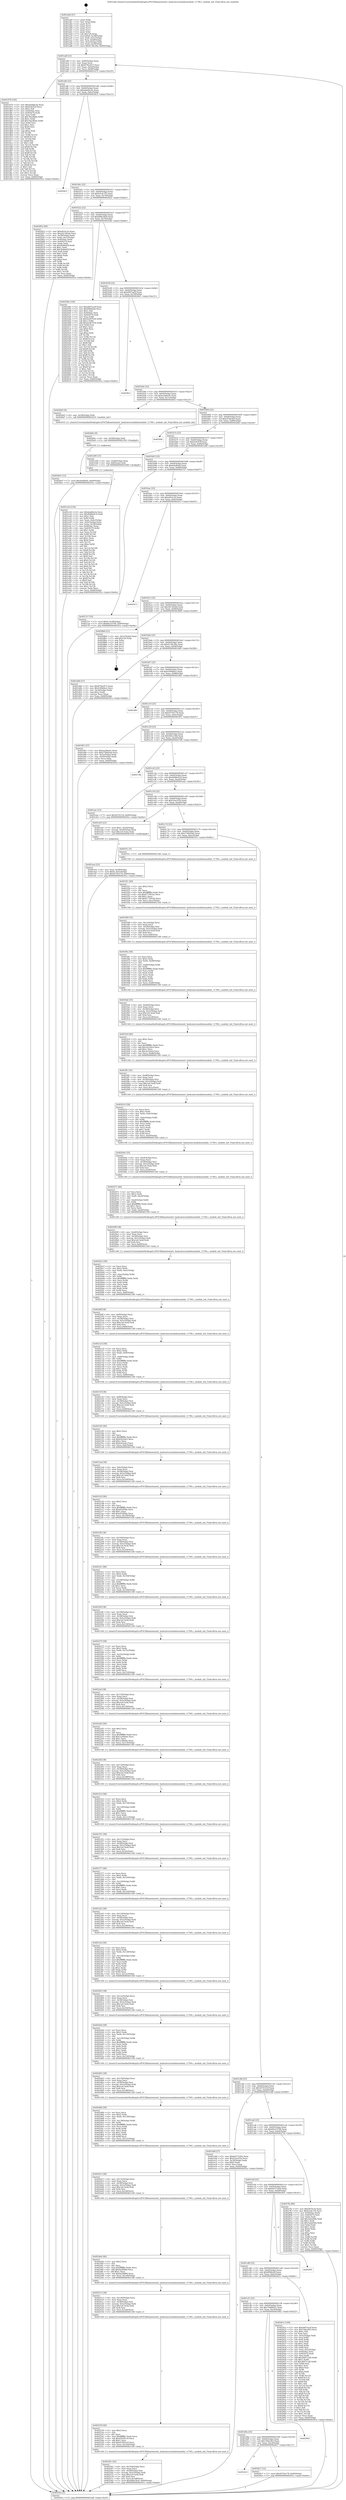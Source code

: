 digraph "0x401ab0" {
  label = "0x401ab0 (/mnt/c/Users/mathe/Desktop/tcc/POCII/binaries/extr_hashcatsrcmodulesmodule_11760.c_module_init_Final-ollvm.out::main(0))"
  labelloc = "t"
  node[shape=record]

  Entry [label="",width=0.3,height=0.3,shape=circle,fillcolor=black,style=filled]
  "0x401adf" [label="{
     0x401adf [23]\l
     | [instrs]\l
     &nbsp;&nbsp;0x401adf \<+3\>: mov -0x60(%rbp),%eax\l
     &nbsp;&nbsp;0x401ae2 \<+2\>: mov %eax,%ecx\l
     &nbsp;&nbsp;0x401ae4 \<+6\>: sub $0x879ec872,%ecx\l
     &nbsp;&nbsp;0x401aea \<+3\>: mov %eax,-0x64(%rbp)\l
     &nbsp;&nbsp;0x401aed \<+3\>: mov %ecx,-0x68(%rbp)\l
     &nbsp;&nbsp;0x401af0 \<+6\>: je 0000000000401d79 \<main+0x2c9\>\l
  }"]
  "0x401d79" [label="{
     0x401d79 [144]\l
     | [instrs]\l
     &nbsp;&nbsp;0x401d79 \<+5\>: mov $0xaba66a3a,%eax\l
     &nbsp;&nbsp;0x401d7e \<+5\>: mov $0xfcdcf52f,%ecx\l
     &nbsp;&nbsp;0x401d83 \<+2\>: mov $0x1,%dl\l
     &nbsp;&nbsp;0x401d85 \<+7\>: mov 0x4050ac,%esi\l
     &nbsp;&nbsp;0x401d8c \<+7\>: mov 0x405070,%edi\l
     &nbsp;&nbsp;0x401d93 \<+3\>: mov %esi,%r8d\l
     &nbsp;&nbsp;0x401d96 \<+7\>: sub $0x76ac8bde,%r8d\l
     &nbsp;&nbsp;0x401d9d \<+4\>: sub $0x1,%r8d\l
     &nbsp;&nbsp;0x401da1 \<+7\>: add $0x76ac8bde,%r8d\l
     &nbsp;&nbsp;0x401da8 \<+4\>: imul %r8d,%esi\l
     &nbsp;&nbsp;0x401dac \<+3\>: and $0x1,%esi\l
     &nbsp;&nbsp;0x401daf \<+3\>: cmp $0x0,%esi\l
     &nbsp;&nbsp;0x401db2 \<+4\>: sete %r9b\l
     &nbsp;&nbsp;0x401db6 \<+3\>: cmp $0xa,%edi\l
     &nbsp;&nbsp;0x401db9 \<+4\>: setl %r10b\l
     &nbsp;&nbsp;0x401dbd \<+3\>: mov %r9b,%r11b\l
     &nbsp;&nbsp;0x401dc0 \<+4\>: xor $0xff,%r11b\l
     &nbsp;&nbsp;0x401dc4 \<+3\>: mov %r10b,%bl\l
     &nbsp;&nbsp;0x401dc7 \<+3\>: xor $0xff,%bl\l
     &nbsp;&nbsp;0x401dca \<+3\>: xor $0x1,%dl\l
     &nbsp;&nbsp;0x401dcd \<+3\>: mov %r11b,%r14b\l
     &nbsp;&nbsp;0x401dd0 \<+4\>: and $0xff,%r14b\l
     &nbsp;&nbsp;0x401dd4 \<+3\>: and %dl,%r9b\l
     &nbsp;&nbsp;0x401dd7 \<+3\>: mov %bl,%r15b\l
     &nbsp;&nbsp;0x401dda \<+4\>: and $0xff,%r15b\l
     &nbsp;&nbsp;0x401dde \<+3\>: and %dl,%r10b\l
     &nbsp;&nbsp;0x401de1 \<+3\>: or %r9b,%r14b\l
     &nbsp;&nbsp;0x401de4 \<+3\>: or %r10b,%r15b\l
     &nbsp;&nbsp;0x401de7 \<+3\>: xor %r15b,%r14b\l
     &nbsp;&nbsp;0x401dea \<+3\>: or %bl,%r11b\l
     &nbsp;&nbsp;0x401ded \<+4\>: xor $0xff,%r11b\l
     &nbsp;&nbsp;0x401df1 \<+3\>: or $0x1,%dl\l
     &nbsp;&nbsp;0x401df4 \<+3\>: and %dl,%r11b\l
     &nbsp;&nbsp;0x401df7 \<+3\>: or %r11b,%r14b\l
     &nbsp;&nbsp;0x401dfa \<+4\>: test $0x1,%r14b\l
     &nbsp;&nbsp;0x401dfe \<+3\>: cmovne %ecx,%eax\l
     &nbsp;&nbsp;0x401e01 \<+3\>: mov %eax,-0x60(%rbp)\l
     &nbsp;&nbsp;0x401e04 \<+5\>: jmp 000000000040291a \<main+0xe6a\>\l
  }"]
  "0x401af6" [label="{
     0x401af6 [22]\l
     | [instrs]\l
     &nbsp;&nbsp;0x401af6 \<+5\>: jmp 0000000000401afb \<main+0x4b\>\l
     &nbsp;&nbsp;0x401afb \<+3\>: mov -0x64(%rbp),%eax\l
     &nbsp;&nbsp;0x401afe \<+5\>: sub $0xaba66a3a,%eax\l
     &nbsp;&nbsp;0x401b03 \<+3\>: mov %eax,-0x6c(%rbp)\l
     &nbsp;&nbsp;0x401b06 \<+6\>: je 00000000004028c5 \<main+0xe15\>\l
  }"]
  Exit [label="",width=0.3,height=0.3,shape=circle,fillcolor=black,style=filled,peripheries=2]
  "0x4028c5" [label="{
     0x4028c5\l
  }", style=dashed]
  "0x401b0c" [label="{
     0x401b0c [22]\l
     | [instrs]\l
     &nbsp;&nbsp;0x401b0c \<+5\>: jmp 0000000000401b11 \<main+0x61\>\l
     &nbsp;&nbsp;0x401b11 \<+3\>: mov -0x64(%rbp),%eax\l
     &nbsp;&nbsp;0x401b14 \<+5\>: sub $0xb3c4c7f2,%eax\l
     &nbsp;&nbsp;0x401b19 \<+3\>: mov %eax,-0x70(%rbp)\l
     &nbsp;&nbsp;0x401b1c \<+6\>: je 0000000000402852 \<main+0xda2\>\l
  }"]
  "0x4026e5" [label="{
     0x4026e5 [12]\l
     | [instrs]\l
     &nbsp;&nbsp;0x4026e5 \<+7\>: movl $0x44a8044,-0x60(%rbp)\l
     &nbsp;&nbsp;0x4026ec \<+5\>: jmp 000000000040291a \<main+0xe6a\>\l
  }"]
  "0x402852" [label="{
     0x402852 [94]\l
     | [instrs]\l
     &nbsp;&nbsp;0x402852 \<+5\>: mov $0xe810c3a,%eax\l
     &nbsp;&nbsp;0x402857 \<+5\>: mov $0x261382ad,%ecx\l
     &nbsp;&nbsp;0x40285c \<+3\>: mov -0x38(%rbp),%edx\l
     &nbsp;&nbsp;0x40285f \<+3\>: mov %edx,-0x2c(%rbp)\l
     &nbsp;&nbsp;0x402862 \<+7\>: mov 0x4050ac,%edx\l
     &nbsp;&nbsp;0x402869 \<+7\>: mov 0x405070,%esi\l
     &nbsp;&nbsp;0x402870 \<+2\>: mov %edx,%edi\l
     &nbsp;&nbsp;0x402872 \<+6\>: sub $0x5b9de05f,%edi\l
     &nbsp;&nbsp;0x402878 \<+3\>: sub $0x1,%edi\l
     &nbsp;&nbsp;0x40287b \<+6\>: add $0x5b9de05f,%edi\l
     &nbsp;&nbsp;0x402881 \<+3\>: imul %edi,%edx\l
     &nbsp;&nbsp;0x402884 \<+3\>: and $0x1,%edx\l
     &nbsp;&nbsp;0x402887 \<+3\>: cmp $0x0,%edx\l
     &nbsp;&nbsp;0x40288a \<+4\>: sete %r8b\l
     &nbsp;&nbsp;0x40288e \<+3\>: cmp $0xa,%esi\l
     &nbsp;&nbsp;0x402891 \<+4\>: setl %r9b\l
     &nbsp;&nbsp;0x402895 \<+3\>: mov %r8b,%r10b\l
     &nbsp;&nbsp;0x402898 \<+3\>: and %r9b,%r10b\l
     &nbsp;&nbsp;0x40289b \<+3\>: xor %r9b,%r8b\l
     &nbsp;&nbsp;0x40289e \<+3\>: or %r8b,%r10b\l
     &nbsp;&nbsp;0x4028a1 \<+4\>: test $0x1,%r10b\l
     &nbsp;&nbsp;0x4028a5 \<+3\>: cmovne %ecx,%eax\l
     &nbsp;&nbsp;0x4028a8 \<+3\>: mov %eax,-0x60(%rbp)\l
     &nbsp;&nbsp;0x4028ab \<+5\>: jmp 000000000040291a \<main+0xe6a\>\l
  }"]
  "0x401b22" [label="{
     0x401b22 [22]\l
     | [instrs]\l
     &nbsp;&nbsp;0x401b22 \<+5\>: jmp 0000000000401b27 \<main+0x77\>\l
     &nbsp;&nbsp;0x401b27 \<+3\>: mov -0x64(%rbp),%eax\l
     &nbsp;&nbsp;0x401b2a \<+5\>: sub $0xd08e3bc8,%eax\l
     &nbsp;&nbsp;0x401b2f \<+3\>: mov %eax,-0x74(%rbp)\l
     &nbsp;&nbsp;0x401b32 \<+6\>: je 000000000040258e \<main+0xade\>\l
  }"]
  "0x4026dc" [label="{
     0x4026dc [9]\l
     | [instrs]\l
     &nbsp;&nbsp;0x4026dc \<+4\>: mov -0x58(%rbp),%rdi\l
     &nbsp;&nbsp;0x4026e0 \<+5\>: call 0000000000401030 \<free@plt\>\l
     | [calls]\l
     &nbsp;&nbsp;0x401030 \{1\} (unknown)\l
  }"]
  "0x40258e" [label="{
     0x40258e [144]\l
     | [instrs]\l
     &nbsp;&nbsp;0x40258e \<+5\>: mov $0xd497aa3f,%eax\l
     &nbsp;&nbsp;0x402593 \<+5\>: mov $0x6f0fdc6d,%ecx\l
     &nbsp;&nbsp;0x402598 \<+2\>: mov $0x1,%dl\l
     &nbsp;&nbsp;0x40259a \<+7\>: mov 0x4050ac,%esi\l
     &nbsp;&nbsp;0x4025a1 \<+7\>: mov 0x405070,%edi\l
     &nbsp;&nbsp;0x4025a8 \<+3\>: mov %esi,%r8d\l
     &nbsp;&nbsp;0x4025ab \<+7\>: sub $0x42e87034,%r8d\l
     &nbsp;&nbsp;0x4025b2 \<+4\>: sub $0x1,%r8d\l
     &nbsp;&nbsp;0x4025b6 \<+7\>: add $0x42e87034,%r8d\l
     &nbsp;&nbsp;0x4025bd \<+4\>: imul %r8d,%esi\l
     &nbsp;&nbsp;0x4025c1 \<+3\>: and $0x1,%esi\l
     &nbsp;&nbsp;0x4025c4 \<+3\>: cmp $0x0,%esi\l
     &nbsp;&nbsp;0x4025c7 \<+4\>: sete %r9b\l
     &nbsp;&nbsp;0x4025cb \<+3\>: cmp $0xa,%edi\l
     &nbsp;&nbsp;0x4025ce \<+4\>: setl %r10b\l
     &nbsp;&nbsp;0x4025d2 \<+3\>: mov %r9b,%r11b\l
     &nbsp;&nbsp;0x4025d5 \<+4\>: xor $0xff,%r11b\l
     &nbsp;&nbsp;0x4025d9 \<+3\>: mov %r10b,%bl\l
     &nbsp;&nbsp;0x4025dc \<+3\>: xor $0xff,%bl\l
     &nbsp;&nbsp;0x4025df \<+3\>: xor $0x1,%dl\l
     &nbsp;&nbsp;0x4025e2 \<+3\>: mov %r11b,%r14b\l
     &nbsp;&nbsp;0x4025e5 \<+4\>: and $0xff,%r14b\l
     &nbsp;&nbsp;0x4025e9 \<+3\>: and %dl,%r9b\l
     &nbsp;&nbsp;0x4025ec \<+3\>: mov %bl,%r15b\l
     &nbsp;&nbsp;0x4025ef \<+4\>: and $0xff,%r15b\l
     &nbsp;&nbsp;0x4025f3 \<+3\>: and %dl,%r10b\l
     &nbsp;&nbsp;0x4025f6 \<+3\>: or %r9b,%r14b\l
     &nbsp;&nbsp;0x4025f9 \<+3\>: or %r10b,%r15b\l
     &nbsp;&nbsp;0x4025fc \<+3\>: xor %r15b,%r14b\l
     &nbsp;&nbsp;0x4025ff \<+3\>: or %bl,%r11b\l
     &nbsp;&nbsp;0x402602 \<+4\>: xor $0xff,%r11b\l
     &nbsp;&nbsp;0x402606 \<+3\>: or $0x1,%dl\l
     &nbsp;&nbsp;0x402609 \<+3\>: and %dl,%r11b\l
     &nbsp;&nbsp;0x40260c \<+3\>: or %r11b,%r14b\l
     &nbsp;&nbsp;0x40260f \<+4\>: test $0x1,%r14b\l
     &nbsp;&nbsp;0x402613 \<+3\>: cmovne %ecx,%eax\l
     &nbsp;&nbsp;0x402616 \<+3\>: mov %eax,-0x60(%rbp)\l
     &nbsp;&nbsp;0x402619 \<+5\>: jmp 000000000040291a \<main+0xe6a\>\l
  }"]
  "0x401b38" [label="{
     0x401b38 [22]\l
     | [instrs]\l
     &nbsp;&nbsp;0x401b38 \<+5\>: jmp 0000000000401b3d \<main+0x8d\>\l
     &nbsp;&nbsp;0x401b3d \<+3\>: mov -0x64(%rbp),%eax\l
     &nbsp;&nbsp;0x401b40 \<+5\>: sub $0xd497aa3f,%eax\l
     &nbsp;&nbsp;0x401b45 \<+3\>: mov %eax,-0x78(%rbp)\l
     &nbsp;&nbsp;0x401b48 \<+6\>: je 00000000004028e1 \<main+0xe31\>\l
  }"]
  "0x401d23" [label="{
     0x401d23\l
  }", style=dashed]
  "0x4028e1" [label="{
     0x4028e1\l
  }", style=dashed]
  "0x401b4e" [label="{
     0x401b4e [22]\l
     | [instrs]\l
     &nbsp;&nbsp;0x401b4e \<+5\>: jmp 0000000000401b53 \<main+0xa3\>\l
     &nbsp;&nbsp;0x401b53 \<+3\>: mov -0x64(%rbp),%eax\l
     &nbsp;&nbsp;0x401b56 \<+5\>: sub $0xea2b6c4c,%eax\l
     &nbsp;&nbsp;0x401b5b \<+3\>: mov %eax,-0x7c(%rbp)\l
     &nbsp;&nbsp;0x401b5e \<+6\>: je 00000000004026d3 \<main+0xc23\>\l
  }"]
  "0x4026c7" [label="{
     0x4026c7 [12]\l
     | [instrs]\l
     &nbsp;&nbsp;0x4026c7 \<+7\>: movl $0x4570e178,-0x60(%rbp)\l
     &nbsp;&nbsp;0x4026ce \<+5\>: jmp 000000000040291a \<main+0xe6a\>\l
  }"]
  "0x4026d3" [label="{
     0x4026d3 [9]\l
     | [instrs]\l
     &nbsp;&nbsp;0x4026d3 \<+4\>: mov -0x58(%rbp),%rdi\l
     &nbsp;&nbsp;0x4026d7 \<+5\>: call 0000000000401610 \<module_init\>\l
     | [calls]\l
     &nbsp;&nbsp;0x401610 \{1\} (/mnt/c/Users/mathe/Desktop/tcc/POCII/binaries/extr_hashcatsrcmodulesmodule_11760.c_module_init_Final-ollvm.out::module_init)\l
  }"]
  "0x401b64" [label="{
     0x401b64 [22]\l
     | [instrs]\l
     &nbsp;&nbsp;0x401b64 \<+5\>: jmp 0000000000401b69 \<main+0xb9\>\l
     &nbsp;&nbsp;0x401b69 \<+3\>: mov -0x64(%rbp),%eax\l
     &nbsp;&nbsp;0x401b6c \<+5\>: sub $0xef34ede6,%eax\l
     &nbsp;&nbsp;0x401b71 \<+3\>: mov %eax,-0x80(%rbp)\l
     &nbsp;&nbsp;0x401b74 \<+6\>: je 00000000004026fd \<main+0xc4d\>\l
  }"]
  "0x401d0a" [label="{
     0x401d0a [25]\l
     | [instrs]\l
     &nbsp;&nbsp;0x401d0a \<+5\>: jmp 0000000000401d0f \<main+0x25f\>\l
     &nbsp;&nbsp;0x401d0f \<+3\>: mov -0x64(%rbp),%eax\l
     &nbsp;&nbsp;0x401d12 \<+5\>: sub $0x7d4ecf43,%eax\l
     &nbsp;&nbsp;0x401d17 \<+6\>: mov %eax,-0xc4(%rbp)\l
     &nbsp;&nbsp;0x401d1d \<+6\>: je 00000000004026c7 \<main+0xc17\>\l
  }"]
  "0x4026fd" [label="{
     0x4026fd\l
  }", style=dashed]
  "0x401b7a" [label="{
     0x401b7a [25]\l
     | [instrs]\l
     &nbsp;&nbsp;0x401b7a \<+5\>: jmp 0000000000401b7f \<main+0xcf\>\l
     &nbsp;&nbsp;0x401b7f \<+3\>: mov -0x64(%rbp),%eax\l
     &nbsp;&nbsp;0x401b82 \<+5\>: sub $0xfcdcf52f,%eax\l
     &nbsp;&nbsp;0x401b87 \<+6\>: mov %eax,-0x84(%rbp)\l
     &nbsp;&nbsp;0x401b8d \<+6\>: je 0000000000401e09 \<main+0x359\>\l
  }"]
  "0x402902" [label="{
     0x402902\l
  }", style=dashed]
  "0x401e09" [label="{
     0x401e09 [13]\l
     | [instrs]\l
     &nbsp;&nbsp;0x401e09 \<+4\>: mov -0x48(%rbp),%rax\l
     &nbsp;&nbsp;0x401e0d \<+4\>: mov 0x8(%rax),%rdi\l
     &nbsp;&nbsp;0x401e11 \<+5\>: call 0000000000401060 \<atoi@plt\>\l
     | [calls]\l
     &nbsp;&nbsp;0x401060 \{1\} (unknown)\l
  }"]
  "0x401b93" [label="{
     0x401b93 [25]\l
     | [instrs]\l
     &nbsp;&nbsp;0x401b93 \<+5\>: jmp 0000000000401b98 \<main+0xe8\>\l
     &nbsp;&nbsp;0x401b98 \<+3\>: mov -0x64(%rbp),%eax\l
     &nbsp;&nbsp;0x401b9b \<+5\>: sub $0x44a8044,%eax\l
     &nbsp;&nbsp;0x401ba0 \<+6\>: mov %eax,-0x88(%rbp)\l
     &nbsp;&nbsp;0x401ba6 \<+6\>: je 00000000004027e7 \<main+0xd37\>\l
  }"]
  "0x401cf1" [label="{
     0x401cf1 [25]\l
     | [instrs]\l
     &nbsp;&nbsp;0x401cf1 \<+5\>: jmp 0000000000401cf6 \<main+0x246\>\l
     &nbsp;&nbsp;0x401cf6 \<+3\>: mov -0x64(%rbp),%eax\l
     &nbsp;&nbsp;0x401cf9 \<+5\>: sub $0x79a88623,%eax\l
     &nbsp;&nbsp;0x401cfe \<+6\>: mov %eax,-0xc0(%rbp)\l
     &nbsp;&nbsp;0x401d04 \<+6\>: je 0000000000402902 \<main+0xe52\>\l
  }"]
  "0x4027e7" [label="{
     0x4027e7 [19]\l
     | [instrs]\l
     &nbsp;&nbsp;0x4027e7 \<+7\>: movl $0x0,-0x38(%rbp)\l
     &nbsp;&nbsp;0x4027ee \<+7\>: movl $0x66a10748,-0x60(%rbp)\l
     &nbsp;&nbsp;0x4027f5 \<+5\>: jmp 000000000040291a \<main+0xe6a\>\l
  }"]
  "0x401bac" [label="{
     0x401bac [25]\l
     | [instrs]\l
     &nbsp;&nbsp;0x401bac \<+5\>: jmp 0000000000401bb1 \<main+0x101\>\l
     &nbsp;&nbsp;0x401bb1 \<+3\>: mov -0x64(%rbp),%eax\l
     &nbsp;&nbsp;0x401bb4 \<+5\>: sub $0xe810c3a,%eax\l
     &nbsp;&nbsp;0x401bb9 \<+6\>: mov %eax,-0x8c(%rbp)\l
     &nbsp;&nbsp;0x401bbf \<+6\>: je 0000000000402913 \<main+0xe63\>\l
  }"]
  "0x40261e" [label="{
     0x40261e [169]\l
     | [instrs]\l
     &nbsp;&nbsp;0x40261e \<+5\>: mov $0xd497aa3f,%eax\l
     &nbsp;&nbsp;0x402623 \<+5\>: mov $0x7d4ecf43,%ecx\l
     &nbsp;&nbsp;0x402628 \<+2\>: mov $0x1,%dl\l
     &nbsp;&nbsp;0x40262a \<+2\>: xor %esi,%esi\l
     &nbsp;&nbsp;0x40262c \<+3\>: mov -0x5c(%rbp),%edi\l
     &nbsp;&nbsp;0x40262f \<+3\>: mov %esi,%r8d\l
     &nbsp;&nbsp;0x402632 \<+3\>: sub %edi,%r8d\l
     &nbsp;&nbsp;0x402635 \<+2\>: mov %esi,%edi\l
     &nbsp;&nbsp;0x402637 \<+3\>: sub $0x1,%edi\l
     &nbsp;&nbsp;0x40263a \<+3\>: add %edi,%r8d\l
     &nbsp;&nbsp;0x40263d \<+3\>: sub %r8d,%esi\l
     &nbsp;&nbsp;0x402640 \<+3\>: mov %esi,-0x5c(%rbp)\l
     &nbsp;&nbsp;0x402643 \<+7\>: mov 0x4050ac,%esi\l
     &nbsp;&nbsp;0x40264a \<+7\>: mov 0x405070,%edi\l
     &nbsp;&nbsp;0x402651 \<+3\>: mov %esi,%r8d\l
     &nbsp;&nbsp;0x402654 \<+7\>: add $0x26871cd0,%r8d\l
     &nbsp;&nbsp;0x40265b \<+4\>: sub $0x1,%r8d\l
     &nbsp;&nbsp;0x40265f \<+7\>: sub $0x26871cd0,%r8d\l
     &nbsp;&nbsp;0x402666 \<+4\>: imul %r8d,%esi\l
     &nbsp;&nbsp;0x40266a \<+3\>: and $0x1,%esi\l
     &nbsp;&nbsp;0x40266d \<+3\>: cmp $0x0,%esi\l
     &nbsp;&nbsp;0x402670 \<+4\>: sete %r9b\l
     &nbsp;&nbsp;0x402674 \<+3\>: cmp $0xa,%edi\l
     &nbsp;&nbsp;0x402677 \<+4\>: setl %r10b\l
     &nbsp;&nbsp;0x40267b \<+3\>: mov %r9b,%r11b\l
     &nbsp;&nbsp;0x40267e \<+4\>: xor $0xff,%r11b\l
     &nbsp;&nbsp;0x402682 \<+3\>: mov %r10b,%bl\l
     &nbsp;&nbsp;0x402685 \<+3\>: xor $0xff,%bl\l
     &nbsp;&nbsp;0x402688 \<+3\>: xor $0x1,%dl\l
     &nbsp;&nbsp;0x40268b \<+3\>: mov %r11b,%r14b\l
     &nbsp;&nbsp;0x40268e \<+4\>: and $0xff,%r14b\l
     &nbsp;&nbsp;0x402692 \<+3\>: and %dl,%r9b\l
     &nbsp;&nbsp;0x402695 \<+3\>: mov %bl,%r15b\l
     &nbsp;&nbsp;0x402698 \<+4\>: and $0xff,%r15b\l
     &nbsp;&nbsp;0x40269c \<+3\>: and %dl,%r10b\l
     &nbsp;&nbsp;0x40269f \<+3\>: or %r9b,%r14b\l
     &nbsp;&nbsp;0x4026a2 \<+3\>: or %r10b,%r15b\l
     &nbsp;&nbsp;0x4026a5 \<+3\>: xor %r15b,%r14b\l
     &nbsp;&nbsp;0x4026a8 \<+3\>: or %bl,%r11b\l
     &nbsp;&nbsp;0x4026ab \<+4\>: xor $0xff,%r11b\l
     &nbsp;&nbsp;0x4026af \<+3\>: or $0x1,%dl\l
     &nbsp;&nbsp;0x4026b2 \<+3\>: and %dl,%r11b\l
     &nbsp;&nbsp;0x4026b5 \<+3\>: or %r11b,%r14b\l
     &nbsp;&nbsp;0x4026b8 \<+4\>: test $0x1,%r14b\l
     &nbsp;&nbsp;0x4026bc \<+3\>: cmovne %ecx,%eax\l
     &nbsp;&nbsp;0x4026bf \<+3\>: mov %eax,-0x60(%rbp)\l
     &nbsp;&nbsp;0x4026c2 \<+5\>: jmp 000000000040291a \<main+0xe6a\>\l
  }"]
  "0x402913" [label="{
     0x402913\l
  }", style=dashed]
  "0x401bc5" [label="{
     0x401bc5 [25]\l
     | [instrs]\l
     &nbsp;&nbsp;0x401bc5 \<+5\>: jmp 0000000000401bca \<main+0x11a\>\l
     &nbsp;&nbsp;0x401bca \<+3\>: mov -0x64(%rbp),%eax\l
     &nbsp;&nbsp;0x401bcd \<+5\>: sub $0x261382ad,%eax\l
     &nbsp;&nbsp;0x401bd2 \<+6\>: mov %eax,-0x90(%rbp)\l
     &nbsp;&nbsp;0x401bd8 \<+6\>: je 00000000004028b0 \<main+0xe00\>\l
  }"]
  "0x401cd8" [label="{
     0x401cd8 [25]\l
     | [instrs]\l
     &nbsp;&nbsp;0x401cd8 \<+5\>: jmp 0000000000401cdd \<main+0x22d\>\l
     &nbsp;&nbsp;0x401cdd \<+3\>: mov -0x64(%rbp),%eax\l
     &nbsp;&nbsp;0x401ce0 \<+5\>: sub $0x6f0fdc6d,%eax\l
     &nbsp;&nbsp;0x401ce5 \<+6\>: mov %eax,-0xbc(%rbp)\l
     &nbsp;&nbsp;0x401ceb \<+6\>: je 000000000040261e \<main+0xb6e\>\l
  }"]
  "0x4028b0" [label="{
     0x4028b0 [21]\l
     | [instrs]\l
     &nbsp;&nbsp;0x4028b0 \<+3\>: mov -0x2c(%rbp),%eax\l
     &nbsp;&nbsp;0x4028b3 \<+7\>: add $0x128,%rsp\l
     &nbsp;&nbsp;0x4028ba \<+1\>: pop %rbx\l
     &nbsp;&nbsp;0x4028bb \<+2\>: pop %r12\l
     &nbsp;&nbsp;0x4028bd \<+2\>: pop %r13\l
     &nbsp;&nbsp;0x4028bf \<+2\>: pop %r14\l
     &nbsp;&nbsp;0x4028c1 \<+2\>: pop %r15\l
     &nbsp;&nbsp;0x4028c3 \<+1\>: pop %rbp\l
     &nbsp;&nbsp;0x4028c4 \<+1\>: ret\l
  }"]
  "0x401bde" [label="{
     0x401bde [25]\l
     | [instrs]\l
     &nbsp;&nbsp;0x401bde \<+5\>: jmp 0000000000401be3 \<main+0x133\>\l
     &nbsp;&nbsp;0x401be3 \<+3\>: mov -0x64(%rbp),%eax\l
     &nbsp;&nbsp;0x401be6 \<+5\>: sub $0x4138c28a,%eax\l
     &nbsp;&nbsp;0x401beb \<+6\>: mov %eax,-0x94(%rbp)\l
     &nbsp;&nbsp;0x401bf1 \<+6\>: je 0000000000401d46 \<main+0x296\>\l
  }"]
  "0x4026f1" [label="{
     0x4026f1\l
  }", style=dashed]
  "0x401d46" [label="{
     0x401d46 [27]\l
     | [instrs]\l
     &nbsp;&nbsp;0x401d46 \<+5\>: mov $0x879ec872,%eax\l
     &nbsp;&nbsp;0x401d4b \<+5\>: mov $0x4394bbce,%ecx\l
     &nbsp;&nbsp;0x401d50 \<+3\>: mov -0x34(%rbp),%edx\l
     &nbsp;&nbsp;0x401d53 \<+3\>: cmp $0x2,%edx\l
     &nbsp;&nbsp;0x401d56 \<+3\>: cmovne %ecx,%eax\l
     &nbsp;&nbsp;0x401d59 \<+3\>: mov %eax,-0x60(%rbp)\l
     &nbsp;&nbsp;0x401d5c \<+5\>: jmp 000000000040291a \<main+0xe6a\>\l
  }"]
  "0x401bf7" [label="{
     0x401bf7 [25]\l
     | [instrs]\l
     &nbsp;&nbsp;0x401bf7 \<+5\>: jmp 0000000000401bfc \<main+0x14c\>\l
     &nbsp;&nbsp;0x401bfc \<+3\>: mov -0x64(%rbp),%eax\l
     &nbsp;&nbsp;0x401bff \<+5\>: sub $0x4394bbce,%eax\l
     &nbsp;&nbsp;0x401c04 \<+6\>: mov %eax,-0x98(%rbp)\l
     &nbsp;&nbsp;0x401c0a \<+6\>: je 0000000000401d61 \<main+0x2b1\>\l
  }"]
  "0x40291a" [label="{
     0x40291a [5]\l
     | [instrs]\l
     &nbsp;&nbsp;0x40291a \<+5\>: jmp 0000000000401adf \<main+0x2f\>\l
  }"]
  "0x401ab0" [label="{
     0x401ab0 [47]\l
     | [instrs]\l
     &nbsp;&nbsp;0x401ab0 \<+1\>: push %rbp\l
     &nbsp;&nbsp;0x401ab1 \<+3\>: mov %rsp,%rbp\l
     &nbsp;&nbsp;0x401ab4 \<+2\>: push %r15\l
     &nbsp;&nbsp;0x401ab6 \<+2\>: push %r14\l
     &nbsp;&nbsp;0x401ab8 \<+2\>: push %r13\l
     &nbsp;&nbsp;0x401aba \<+2\>: push %r12\l
     &nbsp;&nbsp;0x401abc \<+1\>: push %rbx\l
     &nbsp;&nbsp;0x401abd \<+7\>: sub $0x128,%rsp\l
     &nbsp;&nbsp;0x401ac4 \<+7\>: movl $0x0,-0x38(%rbp)\l
     &nbsp;&nbsp;0x401acb \<+3\>: mov %edi,-0x3c(%rbp)\l
     &nbsp;&nbsp;0x401ace \<+4\>: mov %rsi,-0x48(%rbp)\l
     &nbsp;&nbsp;0x401ad2 \<+3\>: mov -0x3c(%rbp),%edi\l
     &nbsp;&nbsp;0x401ad5 \<+3\>: mov %edi,-0x34(%rbp)\l
     &nbsp;&nbsp;0x401ad8 \<+7\>: movl $0x4138c28a,-0x60(%rbp)\l
  }"]
  "0x401e16" [label="{
     0x401e16 [150]\l
     | [instrs]\l
     &nbsp;&nbsp;0x401e16 \<+5\>: mov $0xaba66a3a,%ecx\l
     &nbsp;&nbsp;0x401e1b \<+5\>: mov $0x4b88e41d,%edx\l
     &nbsp;&nbsp;0x401e20 \<+3\>: mov $0x1,%sil\l
     &nbsp;&nbsp;0x401e23 \<+3\>: xor %r8d,%r8d\l
     &nbsp;&nbsp;0x401e26 \<+3\>: mov %eax,-0x4c(%rbp)\l
     &nbsp;&nbsp;0x401e29 \<+3\>: mov -0x4c(%rbp),%eax\l
     &nbsp;&nbsp;0x401e2c \<+3\>: mov %eax,-0x30(%rbp)\l
     &nbsp;&nbsp;0x401e2f \<+7\>: mov 0x4050ac,%eax\l
     &nbsp;&nbsp;0x401e36 \<+8\>: mov 0x405070,%r9d\l
     &nbsp;&nbsp;0x401e3e \<+4\>: sub $0x1,%r8d\l
     &nbsp;&nbsp;0x401e42 \<+3\>: mov %eax,%r10d\l
     &nbsp;&nbsp;0x401e45 \<+3\>: add %r8d,%r10d\l
     &nbsp;&nbsp;0x401e48 \<+4\>: imul %r10d,%eax\l
     &nbsp;&nbsp;0x401e4c \<+3\>: and $0x1,%eax\l
     &nbsp;&nbsp;0x401e4f \<+3\>: cmp $0x0,%eax\l
     &nbsp;&nbsp;0x401e52 \<+4\>: sete %r11b\l
     &nbsp;&nbsp;0x401e56 \<+4\>: cmp $0xa,%r9d\l
     &nbsp;&nbsp;0x401e5a \<+3\>: setl %bl\l
     &nbsp;&nbsp;0x401e5d \<+3\>: mov %r11b,%r14b\l
     &nbsp;&nbsp;0x401e60 \<+4\>: xor $0xff,%r14b\l
     &nbsp;&nbsp;0x401e64 \<+3\>: mov %bl,%r15b\l
     &nbsp;&nbsp;0x401e67 \<+4\>: xor $0xff,%r15b\l
     &nbsp;&nbsp;0x401e6b \<+4\>: xor $0x0,%sil\l
     &nbsp;&nbsp;0x401e6f \<+3\>: mov %r14b,%r12b\l
     &nbsp;&nbsp;0x401e72 \<+4\>: and $0x0,%r12b\l
     &nbsp;&nbsp;0x401e76 \<+3\>: and %sil,%r11b\l
     &nbsp;&nbsp;0x401e79 \<+3\>: mov %r15b,%r13b\l
     &nbsp;&nbsp;0x401e7c \<+4\>: and $0x0,%r13b\l
     &nbsp;&nbsp;0x401e80 \<+3\>: and %sil,%bl\l
     &nbsp;&nbsp;0x401e83 \<+3\>: or %r11b,%r12b\l
     &nbsp;&nbsp;0x401e86 \<+3\>: or %bl,%r13b\l
     &nbsp;&nbsp;0x401e89 \<+3\>: xor %r13b,%r12b\l
     &nbsp;&nbsp;0x401e8c \<+3\>: or %r15b,%r14b\l
     &nbsp;&nbsp;0x401e8f \<+4\>: xor $0xff,%r14b\l
     &nbsp;&nbsp;0x401e93 \<+4\>: or $0x0,%sil\l
     &nbsp;&nbsp;0x401e97 \<+3\>: and %sil,%r14b\l
     &nbsp;&nbsp;0x401e9a \<+3\>: or %r14b,%r12b\l
     &nbsp;&nbsp;0x401e9d \<+4\>: test $0x1,%r12b\l
     &nbsp;&nbsp;0x401ea1 \<+3\>: cmovne %edx,%ecx\l
     &nbsp;&nbsp;0x401ea4 \<+3\>: mov %ecx,-0x60(%rbp)\l
     &nbsp;&nbsp;0x401ea7 \<+5\>: jmp 000000000040291a \<main+0xe6a\>\l
  }"]
  "0x401cbf" [label="{
     0x401cbf [25]\l
     | [instrs]\l
     &nbsp;&nbsp;0x401cbf \<+5\>: jmp 0000000000401cc4 \<main+0x214\>\l
     &nbsp;&nbsp;0x401cc4 \<+3\>: mov -0x64(%rbp),%eax\l
     &nbsp;&nbsp;0x401cc7 \<+5\>: sub $0x6d3722b4,%eax\l
     &nbsp;&nbsp;0x401ccc \<+6\>: mov %eax,-0xb8(%rbp)\l
     &nbsp;&nbsp;0x401cd2 \<+6\>: je 00000000004026f1 \<main+0xc41\>\l
  }"]
  "0x401d61" [label="{
     0x401d61\l
  }", style=dashed]
  "0x401c10" [label="{
     0x401c10 [25]\l
     | [instrs]\l
     &nbsp;&nbsp;0x401c10 \<+5\>: jmp 0000000000401c15 \<main+0x165\>\l
     &nbsp;&nbsp;0x401c15 \<+3\>: mov -0x64(%rbp),%eax\l
     &nbsp;&nbsp;0x401c18 \<+5\>: sub $0x4570e178,%eax\l
     &nbsp;&nbsp;0x401c1d \<+6\>: mov %eax,-0x9c(%rbp)\l
     &nbsp;&nbsp;0x401c23 \<+6\>: je 0000000000401f01 \<main+0x451\>\l
  }"]
  "0x4027fa" [label="{
     0x4027fa [88]\l
     | [instrs]\l
     &nbsp;&nbsp;0x4027fa \<+5\>: mov $0xe810c3a,%eax\l
     &nbsp;&nbsp;0x4027ff \<+5\>: mov $0xb3c4c7f2,%ecx\l
     &nbsp;&nbsp;0x402804 \<+7\>: mov 0x4050ac,%edx\l
     &nbsp;&nbsp;0x40280b \<+7\>: mov 0x405070,%esi\l
     &nbsp;&nbsp;0x402812 \<+2\>: mov %edx,%edi\l
     &nbsp;&nbsp;0x402814 \<+6\>: add $0x3a4a44fa,%edi\l
     &nbsp;&nbsp;0x40281a \<+3\>: sub $0x1,%edi\l
     &nbsp;&nbsp;0x40281d \<+6\>: sub $0x3a4a44fa,%edi\l
     &nbsp;&nbsp;0x402823 \<+3\>: imul %edi,%edx\l
     &nbsp;&nbsp;0x402826 \<+3\>: and $0x1,%edx\l
     &nbsp;&nbsp;0x402829 \<+3\>: cmp $0x0,%edx\l
     &nbsp;&nbsp;0x40282c \<+4\>: sete %r8b\l
     &nbsp;&nbsp;0x402830 \<+3\>: cmp $0xa,%esi\l
     &nbsp;&nbsp;0x402833 \<+4\>: setl %r9b\l
     &nbsp;&nbsp;0x402837 \<+3\>: mov %r8b,%r10b\l
     &nbsp;&nbsp;0x40283a \<+3\>: and %r9b,%r10b\l
     &nbsp;&nbsp;0x40283d \<+3\>: xor %r9b,%r8b\l
     &nbsp;&nbsp;0x402840 \<+3\>: or %r8b,%r10b\l
     &nbsp;&nbsp;0x402843 \<+4\>: test $0x1,%r10b\l
     &nbsp;&nbsp;0x402847 \<+3\>: cmovne %ecx,%eax\l
     &nbsp;&nbsp;0x40284a \<+3\>: mov %eax,-0x60(%rbp)\l
     &nbsp;&nbsp;0x40284d \<+5\>: jmp 000000000040291a \<main+0xe6a\>\l
  }"]
  "0x401f01" [label="{
     0x401f01 [27]\l
     | [instrs]\l
     &nbsp;&nbsp;0x401f01 \<+5\>: mov $0xea2b6c4c,%eax\l
     &nbsp;&nbsp;0x401f06 \<+5\>: mov $0x57d6d5ad,%ecx\l
     &nbsp;&nbsp;0x401f0b \<+3\>: mov -0x5c(%rbp),%edx\l
     &nbsp;&nbsp;0x401f0e \<+3\>: cmp -0x50(%rbp),%edx\l
     &nbsp;&nbsp;0x401f11 \<+3\>: cmovl %ecx,%eax\l
     &nbsp;&nbsp;0x401f14 \<+3\>: mov %eax,-0x60(%rbp)\l
     &nbsp;&nbsp;0x401f17 \<+5\>: jmp 000000000040291a \<main+0xe6a\>\l
  }"]
  "0x401c29" [label="{
     0x401c29 [25]\l
     | [instrs]\l
     &nbsp;&nbsp;0x401c29 \<+5\>: jmp 0000000000401c2e \<main+0x17e\>\l
     &nbsp;&nbsp;0x401c2e \<+3\>: mov -0x64(%rbp),%eax\l
     &nbsp;&nbsp;0x401c31 \<+5\>: sub $0x46b1c4fd,%eax\l
     &nbsp;&nbsp;0x401c36 \<+6\>: mov %eax,-0xa0(%rbp)\l
     &nbsp;&nbsp;0x401c3c \<+6\>: je 00000000004027db \<main+0xd2b\>\l
  }"]
  "0x402561" [label="{
     0x402561 [45]\l
     | [instrs]\l
     &nbsp;&nbsp;0x402561 \<+6\>: mov -0x144(%rbp),%ecx\l
     &nbsp;&nbsp;0x402567 \<+3\>: imul %eax,%ecx\l
     &nbsp;&nbsp;0x40256a \<+4\>: mov -0x58(%rbp),%rsi\l
     &nbsp;&nbsp;0x40256e \<+4\>: movslq -0x5c(%rbp),%rdi\l
     &nbsp;&nbsp;0x402572 \<+7\>: imul $0x1e0,%rdi,%rdi\l
     &nbsp;&nbsp;0x402579 \<+3\>: add %rdi,%rsi\l
     &nbsp;&nbsp;0x40257c \<+6\>: mov %ecx,0x1d8(%rsi)\l
     &nbsp;&nbsp;0x402582 \<+7\>: movl $0xd08e3bc8,-0x60(%rbp)\l
     &nbsp;&nbsp;0x402589 \<+5\>: jmp 000000000040291a \<main+0xe6a\>\l
  }"]
  "0x4027db" [label="{
     0x4027db\l
  }", style=dashed]
  "0x401c42" [label="{
     0x401c42 [25]\l
     | [instrs]\l
     &nbsp;&nbsp;0x401c42 \<+5\>: jmp 0000000000401c47 \<main+0x197\>\l
     &nbsp;&nbsp;0x401c47 \<+3\>: mov -0x64(%rbp),%eax\l
     &nbsp;&nbsp;0x401c4a \<+5\>: sub $0x4b88e41d,%eax\l
     &nbsp;&nbsp;0x401c4f \<+6\>: mov %eax,-0xa4(%rbp)\l
     &nbsp;&nbsp;0x401c55 \<+6\>: je 0000000000401eac \<main+0x3fc\>\l
  }"]
  "0x402539" [label="{
     0x402539 [40]\l
     | [instrs]\l
     &nbsp;&nbsp;0x402539 \<+5\>: mov $0x2,%ecx\l
     &nbsp;&nbsp;0x40253e \<+1\>: cltd\l
     &nbsp;&nbsp;0x40253f \<+2\>: idiv %ecx\l
     &nbsp;&nbsp;0x402541 \<+6\>: imul $0xfffffffe,%edx,%ecx\l
     &nbsp;&nbsp;0x402547 \<+6\>: sub $0xd35d5cc9,%ecx\l
     &nbsp;&nbsp;0x40254d \<+3\>: add $0x1,%ecx\l
     &nbsp;&nbsp;0x402550 \<+6\>: add $0xd35d5cc9,%ecx\l
     &nbsp;&nbsp;0x402556 \<+6\>: mov %ecx,-0x144(%rbp)\l
     &nbsp;&nbsp;0x40255c \<+5\>: call 0000000000401160 \<next_i\>\l
     | [calls]\l
     &nbsp;&nbsp;0x401160 \{1\} (/mnt/c/Users/mathe/Desktop/tcc/POCII/binaries/extr_hashcatsrcmodulesmodule_11760.c_module_init_Final-ollvm.out::next_i)\l
  }"]
  "0x401eac" [label="{
     0x401eac [12]\l
     | [instrs]\l
     &nbsp;&nbsp;0x401eac \<+7\>: movl $0x5d74312f,-0x60(%rbp)\l
     &nbsp;&nbsp;0x401eb3 \<+5\>: jmp 000000000040291a \<main+0xe6a\>\l
  }"]
  "0x401c5b" [label="{
     0x401c5b [25]\l
     | [instrs]\l
     &nbsp;&nbsp;0x401c5b \<+5\>: jmp 0000000000401c60 \<main+0x1b0\>\l
     &nbsp;&nbsp;0x401c60 \<+3\>: mov -0x64(%rbp),%eax\l
     &nbsp;&nbsp;0x401c63 \<+5\>: sub $0x52ee1f3e,%eax\l
     &nbsp;&nbsp;0x401c68 \<+6\>: mov %eax,-0xa8(%rbp)\l
     &nbsp;&nbsp;0x401c6e \<+6\>: je 0000000000401ed3 \<main+0x423\>\l
  }"]
  "0x402513" [label="{
     0x402513 [38]\l
     | [instrs]\l
     &nbsp;&nbsp;0x402513 \<+6\>: mov -0x140(%rbp),%ecx\l
     &nbsp;&nbsp;0x402519 \<+3\>: imul %eax,%ecx\l
     &nbsp;&nbsp;0x40251c \<+4\>: mov -0x58(%rbp),%rsi\l
     &nbsp;&nbsp;0x402520 \<+4\>: movslq -0x5c(%rbp),%rdi\l
     &nbsp;&nbsp;0x402524 \<+7\>: imul $0x1e0,%rdi,%rdi\l
     &nbsp;&nbsp;0x40252b \<+3\>: add %rdi,%rsi\l
     &nbsp;&nbsp;0x40252e \<+6\>: mov %ecx,0x1d4(%rsi)\l
     &nbsp;&nbsp;0x402534 \<+5\>: call 0000000000401160 \<next_i\>\l
     | [calls]\l
     &nbsp;&nbsp;0x401160 \{1\} (/mnt/c/Users/mathe/Desktop/tcc/POCII/binaries/extr_hashcatsrcmodulesmodule_11760.c_module_init_Final-ollvm.out::next_i)\l
  }"]
  "0x401ed3" [label="{
     0x401ed3 [23]\l
     | [instrs]\l
     &nbsp;&nbsp;0x401ed3 \<+7\>: movl $0x1,-0x50(%rbp)\l
     &nbsp;&nbsp;0x401eda \<+4\>: movslq -0x50(%rbp),%rax\l
     &nbsp;&nbsp;0x401ede \<+7\>: imul $0x1e0,%rax,%rdi\l
     &nbsp;&nbsp;0x401ee5 \<+5\>: call 0000000000401050 \<malloc@plt\>\l
     | [calls]\l
     &nbsp;&nbsp;0x401050 \{1\} (unknown)\l
  }"]
  "0x401c74" [label="{
     0x401c74 [25]\l
     | [instrs]\l
     &nbsp;&nbsp;0x401c74 \<+5\>: jmp 0000000000401c79 \<main+0x1c9\>\l
     &nbsp;&nbsp;0x401c79 \<+3\>: mov -0x64(%rbp),%eax\l
     &nbsp;&nbsp;0x401c7c \<+5\>: sub $0x57d6d5ad,%eax\l
     &nbsp;&nbsp;0x401c81 \<+6\>: mov %eax,-0xac(%rbp)\l
     &nbsp;&nbsp;0x401c87 \<+6\>: je 0000000000401f1c \<main+0x46c\>\l
  }"]
  "0x4024eb" [label="{
     0x4024eb [40]\l
     | [instrs]\l
     &nbsp;&nbsp;0x4024eb \<+5\>: mov $0x2,%ecx\l
     &nbsp;&nbsp;0x4024f0 \<+1\>: cltd\l
     &nbsp;&nbsp;0x4024f1 \<+2\>: idiv %ecx\l
     &nbsp;&nbsp;0x4024f3 \<+6\>: imul $0xfffffffe,%edx,%ecx\l
     &nbsp;&nbsp;0x4024f9 \<+6\>: add $0x9a2f6f66,%ecx\l
     &nbsp;&nbsp;0x4024ff \<+3\>: add $0x1,%ecx\l
     &nbsp;&nbsp;0x402502 \<+6\>: sub $0x9a2f6f66,%ecx\l
     &nbsp;&nbsp;0x402508 \<+6\>: mov %ecx,-0x140(%rbp)\l
     &nbsp;&nbsp;0x40250e \<+5\>: call 0000000000401160 \<next_i\>\l
     | [calls]\l
     &nbsp;&nbsp;0x401160 \{1\} (/mnt/c/Users/mathe/Desktop/tcc/POCII/binaries/extr_hashcatsrcmodulesmodule_11760.c_module_init_Final-ollvm.out::next_i)\l
  }"]
  "0x401f1c" [label="{
     0x401f1c [5]\l
     | [instrs]\l
     &nbsp;&nbsp;0x401f1c \<+5\>: call 0000000000401160 \<next_i\>\l
     | [calls]\l
     &nbsp;&nbsp;0x401160 \{1\} (/mnt/c/Users/mathe/Desktop/tcc/POCII/binaries/extr_hashcatsrcmodulesmodule_11760.c_module_init_Final-ollvm.out::next_i)\l
  }"]
  "0x401c8d" [label="{
     0x401c8d [25]\l
     | [instrs]\l
     &nbsp;&nbsp;0x401c8d \<+5\>: jmp 0000000000401c92 \<main+0x1e2\>\l
     &nbsp;&nbsp;0x401c92 \<+3\>: mov -0x64(%rbp),%eax\l
     &nbsp;&nbsp;0x401c95 \<+5\>: sub $0x5d74312f,%eax\l
     &nbsp;&nbsp;0x401c9a \<+6\>: mov %eax,-0xb0(%rbp)\l
     &nbsp;&nbsp;0x401ca0 \<+6\>: je 0000000000401eb8 \<main+0x408\>\l
  }"]
  "0x4024c5" [label="{
     0x4024c5 [38]\l
     | [instrs]\l
     &nbsp;&nbsp;0x4024c5 \<+6\>: mov -0x13c(%rbp),%ecx\l
     &nbsp;&nbsp;0x4024cb \<+3\>: imul %eax,%ecx\l
     &nbsp;&nbsp;0x4024ce \<+4\>: mov -0x58(%rbp),%rsi\l
     &nbsp;&nbsp;0x4024d2 \<+4\>: movslq -0x5c(%rbp),%rdi\l
     &nbsp;&nbsp;0x4024d6 \<+7\>: imul $0x1e0,%rdi,%rdi\l
     &nbsp;&nbsp;0x4024dd \<+3\>: add %rdi,%rsi\l
     &nbsp;&nbsp;0x4024e0 \<+6\>: mov %ecx,0x1d0(%rsi)\l
     &nbsp;&nbsp;0x4024e6 \<+5\>: call 0000000000401160 \<next_i\>\l
     | [calls]\l
     &nbsp;&nbsp;0x401160 \{1\} (/mnt/c/Users/mathe/Desktop/tcc/POCII/binaries/extr_hashcatsrcmodulesmodule_11760.c_module_init_Final-ollvm.out::next_i)\l
  }"]
  "0x401eb8" [label="{
     0x401eb8 [27]\l
     | [instrs]\l
     &nbsp;&nbsp;0x401eb8 \<+5\>: mov $0x6d3722b4,%eax\l
     &nbsp;&nbsp;0x401ebd \<+5\>: mov $0x52ee1f3e,%ecx\l
     &nbsp;&nbsp;0x401ec2 \<+3\>: mov -0x30(%rbp),%edx\l
     &nbsp;&nbsp;0x401ec5 \<+3\>: cmp $0x0,%edx\l
     &nbsp;&nbsp;0x401ec8 \<+3\>: cmove %ecx,%eax\l
     &nbsp;&nbsp;0x401ecb \<+3\>: mov %eax,-0x60(%rbp)\l
     &nbsp;&nbsp;0x401ece \<+5\>: jmp 000000000040291a \<main+0xe6a\>\l
  }"]
  "0x401ca6" [label="{
     0x401ca6 [25]\l
     | [instrs]\l
     &nbsp;&nbsp;0x401ca6 \<+5\>: jmp 0000000000401cab \<main+0x1fb\>\l
     &nbsp;&nbsp;0x401cab \<+3\>: mov -0x64(%rbp),%eax\l
     &nbsp;&nbsp;0x401cae \<+5\>: sub $0x66a10748,%eax\l
     &nbsp;&nbsp;0x401cb3 \<+6\>: mov %eax,-0xb4(%rbp)\l
     &nbsp;&nbsp;0x401cb9 \<+6\>: je 00000000004027fa \<main+0xd4a\>\l
  }"]
  "0x401eea" [label="{
     0x401eea [23]\l
     | [instrs]\l
     &nbsp;&nbsp;0x401eea \<+4\>: mov %rax,-0x58(%rbp)\l
     &nbsp;&nbsp;0x401eee \<+7\>: movl $0x0,-0x5c(%rbp)\l
     &nbsp;&nbsp;0x401ef5 \<+7\>: movl $0x4570e178,-0x60(%rbp)\l
     &nbsp;&nbsp;0x401efc \<+5\>: jmp 000000000040291a \<main+0xe6a\>\l
  }"]
  "0x401f21" [label="{
     0x401f21 [40]\l
     | [instrs]\l
     &nbsp;&nbsp;0x401f21 \<+5\>: mov $0x2,%ecx\l
     &nbsp;&nbsp;0x401f26 \<+1\>: cltd\l
     &nbsp;&nbsp;0x401f27 \<+2\>: idiv %ecx\l
     &nbsp;&nbsp;0x401f29 \<+6\>: imul $0xfffffffe,%edx,%ecx\l
     &nbsp;&nbsp;0x401f2f \<+6\>: sub $0xb775832a,%ecx\l
     &nbsp;&nbsp;0x401f35 \<+3\>: add $0x1,%ecx\l
     &nbsp;&nbsp;0x401f38 \<+6\>: add $0xb775832a,%ecx\l
     &nbsp;&nbsp;0x401f3e \<+6\>: mov %ecx,-0xcc(%rbp)\l
     &nbsp;&nbsp;0x401f44 \<+5\>: call 0000000000401160 \<next_i\>\l
     | [calls]\l
     &nbsp;&nbsp;0x401160 \{1\} (/mnt/c/Users/mathe/Desktop/tcc/POCII/binaries/extr_hashcatsrcmodulesmodule_11760.c_module_init_Final-ollvm.out::next_i)\l
  }"]
  "0x401f49" [label="{
     0x401f49 [35]\l
     | [instrs]\l
     &nbsp;&nbsp;0x401f49 \<+6\>: mov -0xcc(%rbp),%ecx\l
     &nbsp;&nbsp;0x401f4f \<+3\>: imul %eax,%ecx\l
     &nbsp;&nbsp;0x401f52 \<+4\>: mov -0x58(%rbp),%rsi\l
     &nbsp;&nbsp;0x401f56 \<+4\>: movslq -0x5c(%rbp),%rdi\l
     &nbsp;&nbsp;0x401f5a \<+7\>: imul $0x1e0,%rdi,%rdi\l
     &nbsp;&nbsp;0x401f61 \<+3\>: add %rdi,%rsi\l
     &nbsp;&nbsp;0x401f64 \<+3\>: mov %ecx,0x8(%rsi)\l
     &nbsp;&nbsp;0x401f67 \<+5\>: call 0000000000401160 \<next_i\>\l
     | [calls]\l
     &nbsp;&nbsp;0x401160 \{1\} (/mnt/c/Users/mathe/Desktop/tcc/POCII/binaries/extr_hashcatsrcmodulesmodule_11760.c_module_init_Final-ollvm.out::next_i)\l
  }"]
  "0x401f6c" [label="{
     0x401f6c [58]\l
     | [instrs]\l
     &nbsp;&nbsp;0x401f6c \<+2\>: xor %ecx,%ecx\l
     &nbsp;&nbsp;0x401f6e \<+5\>: mov $0x2,%edx\l
     &nbsp;&nbsp;0x401f73 \<+6\>: mov %edx,-0xd0(%rbp)\l
     &nbsp;&nbsp;0x401f79 \<+1\>: cltd\l
     &nbsp;&nbsp;0x401f7a \<+7\>: mov -0xd0(%rbp),%r8d\l
     &nbsp;&nbsp;0x401f81 \<+3\>: idiv %r8d\l
     &nbsp;&nbsp;0x401f84 \<+6\>: imul $0xfffffffe,%edx,%edx\l
     &nbsp;&nbsp;0x401f8a \<+3\>: mov %ecx,%r9d\l
     &nbsp;&nbsp;0x401f8d \<+3\>: sub %edx,%r9d\l
     &nbsp;&nbsp;0x401f90 \<+2\>: mov %ecx,%edx\l
     &nbsp;&nbsp;0x401f92 \<+3\>: sub $0x1,%edx\l
     &nbsp;&nbsp;0x401f95 \<+3\>: add %edx,%r9d\l
     &nbsp;&nbsp;0x401f98 \<+3\>: sub %r9d,%ecx\l
     &nbsp;&nbsp;0x401f9b \<+6\>: mov %ecx,-0xd4(%rbp)\l
     &nbsp;&nbsp;0x401fa1 \<+5\>: call 0000000000401160 \<next_i\>\l
     | [calls]\l
     &nbsp;&nbsp;0x401160 \{1\} (/mnt/c/Users/mathe/Desktop/tcc/POCII/binaries/extr_hashcatsrcmodulesmodule_11760.c_module_init_Final-ollvm.out::next_i)\l
  }"]
  "0x401fa6" [label="{
     0x401fa6 [35]\l
     | [instrs]\l
     &nbsp;&nbsp;0x401fa6 \<+6\>: mov -0xd4(%rbp),%ecx\l
     &nbsp;&nbsp;0x401fac \<+3\>: imul %eax,%ecx\l
     &nbsp;&nbsp;0x401faf \<+4\>: mov -0x58(%rbp),%rsi\l
     &nbsp;&nbsp;0x401fb3 \<+4\>: movslq -0x5c(%rbp),%rdi\l
     &nbsp;&nbsp;0x401fb7 \<+7\>: imul $0x1e0,%rdi,%rdi\l
     &nbsp;&nbsp;0x401fbe \<+3\>: add %rdi,%rsi\l
     &nbsp;&nbsp;0x401fc1 \<+3\>: mov %ecx,0x18(%rsi)\l
     &nbsp;&nbsp;0x401fc4 \<+5\>: call 0000000000401160 \<next_i\>\l
     | [calls]\l
     &nbsp;&nbsp;0x401160 \{1\} (/mnt/c/Users/mathe/Desktop/tcc/POCII/binaries/extr_hashcatsrcmodulesmodule_11760.c_module_init_Final-ollvm.out::next_i)\l
  }"]
  "0x401fc9" [label="{
     0x401fc9 [40]\l
     | [instrs]\l
     &nbsp;&nbsp;0x401fc9 \<+5\>: mov $0x2,%ecx\l
     &nbsp;&nbsp;0x401fce \<+1\>: cltd\l
     &nbsp;&nbsp;0x401fcf \<+2\>: idiv %ecx\l
     &nbsp;&nbsp;0x401fd1 \<+6\>: imul $0xfffffffe,%edx,%ecx\l
     &nbsp;&nbsp;0x401fd7 \<+6\>: add $0x3e22dc4,%ecx\l
     &nbsp;&nbsp;0x401fdd \<+3\>: add $0x1,%ecx\l
     &nbsp;&nbsp;0x401fe0 \<+6\>: sub $0x3e22dc4,%ecx\l
     &nbsp;&nbsp;0x401fe6 \<+6\>: mov %ecx,-0xd8(%rbp)\l
     &nbsp;&nbsp;0x401fec \<+5\>: call 0000000000401160 \<next_i\>\l
     | [calls]\l
     &nbsp;&nbsp;0x401160 \{1\} (/mnt/c/Users/mathe/Desktop/tcc/POCII/binaries/extr_hashcatsrcmodulesmodule_11760.c_module_init_Final-ollvm.out::next_i)\l
  }"]
  "0x401ff1" [label="{
     0x401ff1 [35]\l
     | [instrs]\l
     &nbsp;&nbsp;0x401ff1 \<+6\>: mov -0xd8(%rbp),%ecx\l
     &nbsp;&nbsp;0x401ff7 \<+3\>: imul %eax,%ecx\l
     &nbsp;&nbsp;0x401ffa \<+4\>: mov -0x58(%rbp),%rsi\l
     &nbsp;&nbsp;0x401ffe \<+4\>: movslq -0x5c(%rbp),%rdi\l
     &nbsp;&nbsp;0x402002 \<+7\>: imul $0x1e0,%rdi,%rdi\l
     &nbsp;&nbsp;0x402009 \<+3\>: add %rdi,%rsi\l
     &nbsp;&nbsp;0x40200c \<+3\>: mov %ecx,0x1c(%rsi)\l
     &nbsp;&nbsp;0x40200f \<+5\>: call 0000000000401160 \<next_i\>\l
     | [calls]\l
     &nbsp;&nbsp;0x401160 \{1\} (/mnt/c/Users/mathe/Desktop/tcc/POCII/binaries/extr_hashcatsrcmodulesmodule_11760.c_module_init_Final-ollvm.out::next_i)\l
  }"]
  "0x402014" [label="{
     0x402014 [58]\l
     | [instrs]\l
     &nbsp;&nbsp;0x402014 \<+2\>: xor %ecx,%ecx\l
     &nbsp;&nbsp;0x402016 \<+5\>: mov $0x2,%edx\l
     &nbsp;&nbsp;0x40201b \<+6\>: mov %edx,-0xdc(%rbp)\l
     &nbsp;&nbsp;0x402021 \<+1\>: cltd\l
     &nbsp;&nbsp;0x402022 \<+7\>: mov -0xdc(%rbp),%r8d\l
     &nbsp;&nbsp;0x402029 \<+3\>: idiv %r8d\l
     &nbsp;&nbsp;0x40202c \<+6\>: imul $0xfffffffe,%edx,%edx\l
     &nbsp;&nbsp;0x402032 \<+3\>: mov %ecx,%r9d\l
     &nbsp;&nbsp;0x402035 \<+3\>: sub %edx,%r9d\l
     &nbsp;&nbsp;0x402038 \<+2\>: mov %ecx,%edx\l
     &nbsp;&nbsp;0x40203a \<+3\>: sub $0x1,%edx\l
     &nbsp;&nbsp;0x40203d \<+3\>: add %edx,%r9d\l
     &nbsp;&nbsp;0x402040 \<+3\>: sub %r9d,%ecx\l
     &nbsp;&nbsp;0x402043 \<+6\>: mov %ecx,-0xe0(%rbp)\l
     &nbsp;&nbsp;0x402049 \<+5\>: call 0000000000401160 \<next_i\>\l
     | [calls]\l
     &nbsp;&nbsp;0x401160 \{1\} (/mnt/c/Users/mathe/Desktop/tcc/POCII/binaries/extr_hashcatsrcmodulesmodule_11760.c_module_init_Final-ollvm.out::next_i)\l
  }"]
  "0x40204e" [label="{
     0x40204e [35]\l
     | [instrs]\l
     &nbsp;&nbsp;0x40204e \<+6\>: mov -0xe0(%rbp),%ecx\l
     &nbsp;&nbsp;0x402054 \<+3\>: imul %eax,%ecx\l
     &nbsp;&nbsp;0x402057 \<+4\>: mov -0x58(%rbp),%rsi\l
     &nbsp;&nbsp;0x40205b \<+4\>: movslq -0x5c(%rbp),%rdi\l
     &nbsp;&nbsp;0x40205f \<+7\>: imul $0x1e0,%rdi,%rdi\l
     &nbsp;&nbsp;0x402066 \<+3\>: add %rdi,%rsi\l
     &nbsp;&nbsp;0x402069 \<+3\>: mov %ecx,0x28(%rsi)\l
     &nbsp;&nbsp;0x40206c \<+5\>: call 0000000000401160 \<next_i\>\l
     | [calls]\l
     &nbsp;&nbsp;0x401160 \{1\} (/mnt/c/Users/mathe/Desktop/tcc/POCII/binaries/extr_hashcatsrcmodulesmodule_11760.c_module_init_Final-ollvm.out::next_i)\l
  }"]
  "0x402071" [label="{
     0x402071 [46]\l
     | [instrs]\l
     &nbsp;&nbsp;0x402071 \<+2\>: xor %ecx,%ecx\l
     &nbsp;&nbsp;0x402073 \<+5\>: mov $0x2,%edx\l
     &nbsp;&nbsp;0x402078 \<+6\>: mov %edx,-0xe4(%rbp)\l
     &nbsp;&nbsp;0x40207e \<+1\>: cltd\l
     &nbsp;&nbsp;0x40207f \<+7\>: mov -0xe4(%rbp),%r8d\l
     &nbsp;&nbsp;0x402086 \<+3\>: idiv %r8d\l
     &nbsp;&nbsp;0x402089 \<+6\>: imul $0xfffffffe,%edx,%edx\l
     &nbsp;&nbsp;0x40208f \<+3\>: sub $0x1,%ecx\l
     &nbsp;&nbsp;0x402092 \<+2\>: sub %ecx,%edx\l
     &nbsp;&nbsp;0x402094 \<+6\>: mov %edx,-0xe8(%rbp)\l
     &nbsp;&nbsp;0x40209a \<+5\>: call 0000000000401160 \<next_i\>\l
     | [calls]\l
     &nbsp;&nbsp;0x401160 \{1\} (/mnt/c/Users/mathe/Desktop/tcc/POCII/binaries/extr_hashcatsrcmodulesmodule_11760.c_module_init_Final-ollvm.out::next_i)\l
  }"]
  "0x40209f" [label="{
     0x40209f [38]\l
     | [instrs]\l
     &nbsp;&nbsp;0x40209f \<+6\>: mov -0xe8(%rbp),%ecx\l
     &nbsp;&nbsp;0x4020a5 \<+3\>: imul %eax,%ecx\l
     &nbsp;&nbsp;0x4020a8 \<+4\>: mov -0x58(%rbp),%rsi\l
     &nbsp;&nbsp;0x4020ac \<+4\>: movslq -0x5c(%rbp),%rdi\l
     &nbsp;&nbsp;0x4020b0 \<+7\>: imul $0x1e0,%rdi,%rdi\l
     &nbsp;&nbsp;0x4020b7 \<+3\>: add %rdi,%rsi\l
     &nbsp;&nbsp;0x4020ba \<+6\>: mov %ecx,0x80(%rsi)\l
     &nbsp;&nbsp;0x4020c0 \<+5\>: call 0000000000401160 \<next_i\>\l
     | [calls]\l
     &nbsp;&nbsp;0x401160 \{1\} (/mnt/c/Users/mathe/Desktop/tcc/POCII/binaries/extr_hashcatsrcmodulesmodule_11760.c_module_init_Final-ollvm.out::next_i)\l
  }"]
  "0x4020c5" [label="{
     0x4020c5 [58]\l
     | [instrs]\l
     &nbsp;&nbsp;0x4020c5 \<+2\>: xor %ecx,%ecx\l
     &nbsp;&nbsp;0x4020c7 \<+5\>: mov $0x2,%edx\l
     &nbsp;&nbsp;0x4020cc \<+6\>: mov %edx,-0xec(%rbp)\l
     &nbsp;&nbsp;0x4020d2 \<+1\>: cltd\l
     &nbsp;&nbsp;0x4020d3 \<+7\>: mov -0xec(%rbp),%r8d\l
     &nbsp;&nbsp;0x4020da \<+3\>: idiv %r8d\l
     &nbsp;&nbsp;0x4020dd \<+6\>: imul $0xfffffffe,%edx,%edx\l
     &nbsp;&nbsp;0x4020e3 \<+3\>: mov %ecx,%r9d\l
     &nbsp;&nbsp;0x4020e6 \<+3\>: sub %edx,%r9d\l
     &nbsp;&nbsp;0x4020e9 \<+2\>: mov %ecx,%edx\l
     &nbsp;&nbsp;0x4020eb \<+3\>: sub $0x1,%edx\l
     &nbsp;&nbsp;0x4020ee \<+3\>: add %edx,%r9d\l
     &nbsp;&nbsp;0x4020f1 \<+3\>: sub %r9d,%ecx\l
     &nbsp;&nbsp;0x4020f4 \<+6\>: mov %ecx,-0xf0(%rbp)\l
     &nbsp;&nbsp;0x4020fa \<+5\>: call 0000000000401160 \<next_i\>\l
     | [calls]\l
     &nbsp;&nbsp;0x401160 \{1\} (/mnt/c/Users/mathe/Desktop/tcc/POCII/binaries/extr_hashcatsrcmodulesmodule_11760.c_module_init_Final-ollvm.out::next_i)\l
  }"]
  "0x4020ff" [label="{
     0x4020ff [38]\l
     | [instrs]\l
     &nbsp;&nbsp;0x4020ff \<+6\>: mov -0xf0(%rbp),%ecx\l
     &nbsp;&nbsp;0x402105 \<+3\>: imul %eax,%ecx\l
     &nbsp;&nbsp;0x402108 \<+4\>: mov -0x58(%rbp),%rsi\l
     &nbsp;&nbsp;0x40210c \<+4\>: movslq -0x5c(%rbp),%rdi\l
     &nbsp;&nbsp;0x402110 \<+7\>: imul $0x1e0,%rdi,%rdi\l
     &nbsp;&nbsp;0x402117 \<+3\>: add %rdi,%rsi\l
     &nbsp;&nbsp;0x40211a \<+6\>: mov %ecx,0x84(%rsi)\l
     &nbsp;&nbsp;0x402120 \<+5\>: call 0000000000401160 \<next_i\>\l
     | [calls]\l
     &nbsp;&nbsp;0x401160 \{1\} (/mnt/c/Users/mathe/Desktop/tcc/POCII/binaries/extr_hashcatsrcmodulesmodule_11760.c_module_init_Final-ollvm.out::next_i)\l
  }"]
  "0x402125" [label="{
     0x402125 [58]\l
     | [instrs]\l
     &nbsp;&nbsp;0x402125 \<+2\>: xor %ecx,%ecx\l
     &nbsp;&nbsp;0x402127 \<+5\>: mov $0x2,%edx\l
     &nbsp;&nbsp;0x40212c \<+6\>: mov %edx,-0xf4(%rbp)\l
     &nbsp;&nbsp;0x402132 \<+1\>: cltd\l
     &nbsp;&nbsp;0x402133 \<+7\>: mov -0xf4(%rbp),%r8d\l
     &nbsp;&nbsp;0x40213a \<+3\>: idiv %r8d\l
     &nbsp;&nbsp;0x40213d \<+6\>: imul $0xfffffffe,%edx,%edx\l
     &nbsp;&nbsp;0x402143 \<+3\>: mov %ecx,%r9d\l
     &nbsp;&nbsp;0x402146 \<+3\>: sub %edx,%r9d\l
     &nbsp;&nbsp;0x402149 \<+2\>: mov %ecx,%edx\l
     &nbsp;&nbsp;0x40214b \<+3\>: sub $0x1,%edx\l
     &nbsp;&nbsp;0x40214e \<+3\>: add %edx,%r9d\l
     &nbsp;&nbsp;0x402151 \<+3\>: sub %r9d,%ecx\l
     &nbsp;&nbsp;0x402154 \<+6\>: mov %ecx,-0xf8(%rbp)\l
     &nbsp;&nbsp;0x40215a \<+5\>: call 0000000000401160 \<next_i\>\l
     | [calls]\l
     &nbsp;&nbsp;0x401160 \{1\} (/mnt/c/Users/mathe/Desktop/tcc/POCII/binaries/extr_hashcatsrcmodulesmodule_11760.c_module_init_Final-ollvm.out::next_i)\l
  }"]
  "0x40215f" [label="{
     0x40215f [38]\l
     | [instrs]\l
     &nbsp;&nbsp;0x40215f \<+6\>: mov -0xf8(%rbp),%ecx\l
     &nbsp;&nbsp;0x402165 \<+3\>: imul %eax,%ecx\l
     &nbsp;&nbsp;0x402168 \<+4\>: mov -0x58(%rbp),%rsi\l
     &nbsp;&nbsp;0x40216c \<+4\>: movslq -0x5c(%rbp),%rdi\l
     &nbsp;&nbsp;0x402170 \<+7\>: imul $0x1e0,%rdi,%rdi\l
     &nbsp;&nbsp;0x402177 \<+3\>: add %rdi,%rsi\l
     &nbsp;&nbsp;0x40217a \<+6\>: mov %ecx,0x90(%rsi)\l
     &nbsp;&nbsp;0x402180 \<+5\>: call 0000000000401160 \<next_i\>\l
     | [calls]\l
     &nbsp;&nbsp;0x401160 \{1\} (/mnt/c/Users/mathe/Desktop/tcc/POCII/binaries/extr_hashcatsrcmodulesmodule_11760.c_module_init_Final-ollvm.out::next_i)\l
  }"]
  "0x402185" [label="{
     0x402185 [40]\l
     | [instrs]\l
     &nbsp;&nbsp;0x402185 \<+5\>: mov $0x2,%ecx\l
     &nbsp;&nbsp;0x40218a \<+1\>: cltd\l
     &nbsp;&nbsp;0x40218b \<+2\>: idiv %ecx\l
     &nbsp;&nbsp;0x40218d \<+6\>: imul $0xfffffffe,%edx,%ecx\l
     &nbsp;&nbsp;0x402193 \<+6\>: sub $0xfcfe2ab3,%ecx\l
     &nbsp;&nbsp;0x402199 \<+3\>: add $0x1,%ecx\l
     &nbsp;&nbsp;0x40219c \<+6\>: add $0xfcfe2ab3,%ecx\l
     &nbsp;&nbsp;0x4021a2 \<+6\>: mov %ecx,-0xfc(%rbp)\l
     &nbsp;&nbsp;0x4021a8 \<+5\>: call 0000000000401160 \<next_i\>\l
     | [calls]\l
     &nbsp;&nbsp;0x401160 \{1\} (/mnt/c/Users/mathe/Desktop/tcc/POCII/binaries/extr_hashcatsrcmodulesmodule_11760.c_module_init_Final-ollvm.out::next_i)\l
  }"]
  "0x4021ad" [label="{
     0x4021ad [38]\l
     | [instrs]\l
     &nbsp;&nbsp;0x4021ad \<+6\>: mov -0xfc(%rbp),%ecx\l
     &nbsp;&nbsp;0x4021b3 \<+3\>: imul %eax,%ecx\l
     &nbsp;&nbsp;0x4021b6 \<+4\>: mov -0x58(%rbp),%rsi\l
     &nbsp;&nbsp;0x4021ba \<+4\>: movslq -0x5c(%rbp),%rdi\l
     &nbsp;&nbsp;0x4021be \<+7\>: imul $0x1e0,%rdi,%rdi\l
     &nbsp;&nbsp;0x4021c5 \<+3\>: add %rdi,%rsi\l
     &nbsp;&nbsp;0x4021c8 \<+6\>: mov %ecx,0x100(%rsi)\l
     &nbsp;&nbsp;0x4021ce \<+5\>: call 0000000000401160 \<next_i\>\l
     | [calls]\l
     &nbsp;&nbsp;0x401160 \{1\} (/mnt/c/Users/mathe/Desktop/tcc/POCII/binaries/extr_hashcatsrcmodulesmodule_11760.c_module_init_Final-ollvm.out::next_i)\l
  }"]
  "0x4021d3" [label="{
     0x4021d3 [40]\l
     | [instrs]\l
     &nbsp;&nbsp;0x4021d3 \<+5\>: mov $0x2,%ecx\l
     &nbsp;&nbsp;0x4021d8 \<+1\>: cltd\l
     &nbsp;&nbsp;0x4021d9 \<+2\>: idiv %ecx\l
     &nbsp;&nbsp;0x4021db \<+6\>: imul $0xfffffffe,%edx,%ecx\l
     &nbsp;&nbsp;0x4021e1 \<+6\>: sub $0xef32f0de,%ecx\l
     &nbsp;&nbsp;0x4021e7 \<+3\>: add $0x1,%ecx\l
     &nbsp;&nbsp;0x4021ea \<+6\>: add $0xef32f0de,%ecx\l
     &nbsp;&nbsp;0x4021f0 \<+6\>: mov %ecx,-0x100(%rbp)\l
     &nbsp;&nbsp;0x4021f6 \<+5\>: call 0000000000401160 \<next_i\>\l
     | [calls]\l
     &nbsp;&nbsp;0x401160 \{1\} (/mnt/c/Users/mathe/Desktop/tcc/POCII/binaries/extr_hashcatsrcmodulesmodule_11760.c_module_init_Final-ollvm.out::next_i)\l
  }"]
  "0x4021fb" [label="{
     0x4021fb [38]\l
     | [instrs]\l
     &nbsp;&nbsp;0x4021fb \<+6\>: mov -0x100(%rbp),%ecx\l
     &nbsp;&nbsp;0x402201 \<+3\>: imul %eax,%ecx\l
     &nbsp;&nbsp;0x402204 \<+4\>: mov -0x58(%rbp),%rsi\l
     &nbsp;&nbsp;0x402208 \<+4\>: movslq -0x5c(%rbp),%rdi\l
     &nbsp;&nbsp;0x40220c \<+7\>: imul $0x1e0,%rdi,%rdi\l
     &nbsp;&nbsp;0x402213 \<+3\>: add %rdi,%rsi\l
     &nbsp;&nbsp;0x402216 \<+6\>: mov %ecx,0x104(%rsi)\l
     &nbsp;&nbsp;0x40221c \<+5\>: call 0000000000401160 \<next_i\>\l
     | [calls]\l
     &nbsp;&nbsp;0x401160 \{1\} (/mnt/c/Users/mathe/Desktop/tcc/POCII/binaries/extr_hashcatsrcmodulesmodule_11760.c_module_init_Final-ollvm.out::next_i)\l
  }"]
  "0x402221" [label="{
     0x402221 [46]\l
     | [instrs]\l
     &nbsp;&nbsp;0x402221 \<+2\>: xor %ecx,%ecx\l
     &nbsp;&nbsp;0x402223 \<+5\>: mov $0x2,%edx\l
     &nbsp;&nbsp;0x402228 \<+6\>: mov %edx,-0x104(%rbp)\l
     &nbsp;&nbsp;0x40222e \<+1\>: cltd\l
     &nbsp;&nbsp;0x40222f \<+7\>: mov -0x104(%rbp),%r8d\l
     &nbsp;&nbsp;0x402236 \<+3\>: idiv %r8d\l
     &nbsp;&nbsp;0x402239 \<+6\>: imul $0xfffffffe,%edx,%edx\l
     &nbsp;&nbsp;0x40223f \<+3\>: sub $0x1,%ecx\l
     &nbsp;&nbsp;0x402242 \<+2\>: sub %ecx,%edx\l
     &nbsp;&nbsp;0x402244 \<+6\>: mov %edx,-0x108(%rbp)\l
     &nbsp;&nbsp;0x40224a \<+5\>: call 0000000000401160 \<next_i\>\l
     | [calls]\l
     &nbsp;&nbsp;0x401160 \{1\} (/mnt/c/Users/mathe/Desktop/tcc/POCII/binaries/extr_hashcatsrcmodulesmodule_11760.c_module_init_Final-ollvm.out::next_i)\l
  }"]
  "0x40224f" [label="{
     0x40224f [38]\l
     | [instrs]\l
     &nbsp;&nbsp;0x40224f \<+6\>: mov -0x108(%rbp),%ecx\l
     &nbsp;&nbsp;0x402255 \<+3\>: imul %eax,%ecx\l
     &nbsp;&nbsp;0x402258 \<+4\>: mov -0x58(%rbp),%rsi\l
     &nbsp;&nbsp;0x40225c \<+4\>: movslq -0x5c(%rbp),%rdi\l
     &nbsp;&nbsp;0x402260 \<+7\>: imul $0x1e0,%rdi,%rdi\l
     &nbsp;&nbsp;0x402267 \<+3\>: add %rdi,%rsi\l
     &nbsp;&nbsp;0x40226a \<+6\>: mov %ecx,0x118(%rsi)\l
     &nbsp;&nbsp;0x402270 \<+5\>: call 0000000000401160 \<next_i\>\l
     | [calls]\l
     &nbsp;&nbsp;0x401160 \{1\} (/mnt/c/Users/mathe/Desktop/tcc/POCII/binaries/extr_hashcatsrcmodulesmodule_11760.c_module_init_Final-ollvm.out::next_i)\l
  }"]
  "0x402275" [label="{
     0x402275 [58]\l
     | [instrs]\l
     &nbsp;&nbsp;0x402275 \<+2\>: xor %ecx,%ecx\l
     &nbsp;&nbsp;0x402277 \<+5\>: mov $0x2,%edx\l
     &nbsp;&nbsp;0x40227c \<+6\>: mov %edx,-0x10c(%rbp)\l
     &nbsp;&nbsp;0x402282 \<+1\>: cltd\l
     &nbsp;&nbsp;0x402283 \<+7\>: mov -0x10c(%rbp),%r8d\l
     &nbsp;&nbsp;0x40228a \<+3\>: idiv %r8d\l
     &nbsp;&nbsp;0x40228d \<+6\>: imul $0xfffffffe,%edx,%edx\l
     &nbsp;&nbsp;0x402293 \<+3\>: mov %ecx,%r9d\l
     &nbsp;&nbsp;0x402296 \<+3\>: sub %edx,%r9d\l
     &nbsp;&nbsp;0x402299 \<+2\>: mov %ecx,%edx\l
     &nbsp;&nbsp;0x40229b \<+3\>: sub $0x1,%edx\l
     &nbsp;&nbsp;0x40229e \<+3\>: add %edx,%r9d\l
     &nbsp;&nbsp;0x4022a1 \<+3\>: sub %r9d,%ecx\l
     &nbsp;&nbsp;0x4022a4 \<+6\>: mov %ecx,-0x110(%rbp)\l
     &nbsp;&nbsp;0x4022aa \<+5\>: call 0000000000401160 \<next_i\>\l
     | [calls]\l
     &nbsp;&nbsp;0x401160 \{1\} (/mnt/c/Users/mathe/Desktop/tcc/POCII/binaries/extr_hashcatsrcmodulesmodule_11760.c_module_init_Final-ollvm.out::next_i)\l
  }"]
  "0x4022af" [label="{
     0x4022af [38]\l
     | [instrs]\l
     &nbsp;&nbsp;0x4022af \<+6\>: mov -0x110(%rbp),%ecx\l
     &nbsp;&nbsp;0x4022b5 \<+3\>: imul %eax,%ecx\l
     &nbsp;&nbsp;0x4022b8 \<+4\>: mov -0x58(%rbp),%rsi\l
     &nbsp;&nbsp;0x4022bc \<+4\>: movslq -0x5c(%rbp),%rdi\l
     &nbsp;&nbsp;0x4022c0 \<+7\>: imul $0x1e0,%rdi,%rdi\l
     &nbsp;&nbsp;0x4022c7 \<+3\>: add %rdi,%rsi\l
     &nbsp;&nbsp;0x4022ca \<+6\>: mov %ecx,0x130(%rsi)\l
     &nbsp;&nbsp;0x4022d0 \<+5\>: call 0000000000401160 \<next_i\>\l
     | [calls]\l
     &nbsp;&nbsp;0x401160 \{1\} (/mnt/c/Users/mathe/Desktop/tcc/POCII/binaries/extr_hashcatsrcmodulesmodule_11760.c_module_init_Final-ollvm.out::next_i)\l
  }"]
  "0x4022d5" [label="{
     0x4022d5 [40]\l
     | [instrs]\l
     &nbsp;&nbsp;0x4022d5 \<+5\>: mov $0x2,%ecx\l
     &nbsp;&nbsp;0x4022da \<+1\>: cltd\l
     &nbsp;&nbsp;0x4022db \<+2\>: idiv %ecx\l
     &nbsp;&nbsp;0x4022dd \<+6\>: imul $0xfffffffe,%edx,%ecx\l
     &nbsp;&nbsp;0x4022e3 \<+6\>: add $0x1a3f4a6e,%ecx\l
     &nbsp;&nbsp;0x4022e9 \<+3\>: add $0x1,%ecx\l
     &nbsp;&nbsp;0x4022ec \<+6\>: sub $0x1a3f4a6e,%ecx\l
     &nbsp;&nbsp;0x4022f2 \<+6\>: mov %ecx,-0x114(%rbp)\l
     &nbsp;&nbsp;0x4022f8 \<+5\>: call 0000000000401160 \<next_i\>\l
     | [calls]\l
     &nbsp;&nbsp;0x401160 \{1\} (/mnt/c/Users/mathe/Desktop/tcc/POCII/binaries/extr_hashcatsrcmodulesmodule_11760.c_module_init_Final-ollvm.out::next_i)\l
  }"]
  "0x4022fd" [label="{
     0x4022fd [38]\l
     | [instrs]\l
     &nbsp;&nbsp;0x4022fd \<+6\>: mov -0x114(%rbp),%ecx\l
     &nbsp;&nbsp;0x402303 \<+3\>: imul %eax,%ecx\l
     &nbsp;&nbsp;0x402306 \<+4\>: mov -0x58(%rbp),%rsi\l
     &nbsp;&nbsp;0x40230a \<+4\>: movslq -0x5c(%rbp),%rdi\l
     &nbsp;&nbsp;0x40230e \<+7\>: imul $0x1e0,%rdi,%rdi\l
     &nbsp;&nbsp;0x402315 \<+3\>: add %rdi,%rsi\l
     &nbsp;&nbsp;0x402318 \<+6\>: mov %ecx,0x188(%rsi)\l
     &nbsp;&nbsp;0x40231e \<+5\>: call 0000000000401160 \<next_i\>\l
     | [calls]\l
     &nbsp;&nbsp;0x401160 \{1\} (/mnt/c/Users/mathe/Desktop/tcc/POCII/binaries/extr_hashcatsrcmodulesmodule_11760.c_module_init_Final-ollvm.out::next_i)\l
  }"]
  "0x402323" [label="{
     0x402323 [46]\l
     | [instrs]\l
     &nbsp;&nbsp;0x402323 \<+2\>: xor %ecx,%ecx\l
     &nbsp;&nbsp;0x402325 \<+5\>: mov $0x2,%edx\l
     &nbsp;&nbsp;0x40232a \<+6\>: mov %edx,-0x118(%rbp)\l
     &nbsp;&nbsp;0x402330 \<+1\>: cltd\l
     &nbsp;&nbsp;0x402331 \<+7\>: mov -0x118(%rbp),%r8d\l
     &nbsp;&nbsp;0x402338 \<+3\>: idiv %r8d\l
     &nbsp;&nbsp;0x40233b \<+6\>: imul $0xfffffffe,%edx,%edx\l
     &nbsp;&nbsp;0x402341 \<+3\>: sub $0x1,%ecx\l
     &nbsp;&nbsp;0x402344 \<+2\>: sub %ecx,%edx\l
     &nbsp;&nbsp;0x402346 \<+6\>: mov %edx,-0x11c(%rbp)\l
     &nbsp;&nbsp;0x40234c \<+5\>: call 0000000000401160 \<next_i\>\l
     | [calls]\l
     &nbsp;&nbsp;0x401160 \{1\} (/mnt/c/Users/mathe/Desktop/tcc/POCII/binaries/extr_hashcatsrcmodulesmodule_11760.c_module_init_Final-ollvm.out::next_i)\l
  }"]
  "0x402351" [label="{
     0x402351 [38]\l
     | [instrs]\l
     &nbsp;&nbsp;0x402351 \<+6\>: mov -0x11c(%rbp),%ecx\l
     &nbsp;&nbsp;0x402357 \<+3\>: imul %eax,%ecx\l
     &nbsp;&nbsp;0x40235a \<+4\>: mov -0x58(%rbp),%rsi\l
     &nbsp;&nbsp;0x40235e \<+4\>: movslq -0x5c(%rbp),%rdi\l
     &nbsp;&nbsp;0x402362 \<+7\>: imul $0x1e0,%rdi,%rdi\l
     &nbsp;&nbsp;0x402369 \<+3\>: add %rdi,%rsi\l
     &nbsp;&nbsp;0x40236c \<+6\>: mov %ecx,0x18c(%rsi)\l
     &nbsp;&nbsp;0x402372 \<+5\>: call 0000000000401160 \<next_i\>\l
     | [calls]\l
     &nbsp;&nbsp;0x401160 \{1\} (/mnt/c/Users/mathe/Desktop/tcc/POCII/binaries/extr_hashcatsrcmodulesmodule_11760.c_module_init_Final-ollvm.out::next_i)\l
  }"]
  "0x402377" [label="{
     0x402377 [46]\l
     | [instrs]\l
     &nbsp;&nbsp;0x402377 \<+2\>: xor %ecx,%ecx\l
     &nbsp;&nbsp;0x402379 \<+5\>: mov $0x2,%edx\l
     &nbsp;&nbsp;0x40237e \<+6\>: mov %edx,-0x120(%rbp)\l
     &nbsp;&nbsp;0x402384 \<+1\>: cltd\l
     &nbsp;&nbsp;0x402385 \<+7\>: mov -0x120(%rbp),%r8d\l
     &nbsp;&nbsp;0x40238c \<+3\>: idiv %r8d\l
     &nbsp;&nbsp;0x40238f \<+6\>: imul $0xfffffffe,%edx,%edx\l
     &nbsp;&nbsp;0x402395 \<+3\>: sub $0x1,%ecx\l
     &nbsp;&nbsp;0x402398 \<+2\>: sub %ecx,%edx\l
     &nbsp;&nbsp;0x40239a \<+6\>: mov %edx,-0x124(%rbp)\l
     &nbsp;&nbsp;0x4023a0 \<+5\>: call 0000000000401160 \<next_i\>\l
     | [calls]\l
     &nbsp;&nbsp;0x401160 \{1\} (/mnt/c/Users/mathe/Desktop/tcc/POCII/binaries/extr_hashcatsrcmodulesmodule_11760.c_module_init_Final-ollvm.out::next_i)\l
  }"]
  "0x4023a5" [label="{
     0x4023a5 [38]\l
     | [instrs]\l
     &nbsp;&nbsp;0x4023a5 \<+6\>: mov -0x124(%rbp),%ecx\l
     &nbsp;&nbsp;0x4023ab \<+3\>: imul %eax,%ecx\l
     &nbsp;&nbsp;0x4023ae \<+4\>: mov -0x58(%rbp),%rsi\l
     &nbsp;&nbsp;0x4023b2 \<+4\>: movslq -0x5c(%rbp),%rdi\l
     &nbsp;&nbsp;0x4023b6 \<+7\>: imul $0x1e0,%rdi,%rdi\l
     &nbsp;&nbsp;0x4023bd \<+3\>: add %rdi,%rsi\l
     &nbsp;&nbsp;0x4023c0 \<+6\>: mov %ecx,0x190(%rsi)\l
     &nbsp;&nbsp;0x4023c6 \<+5\>: call 0000000000401160 \<next_i\>\l
     | [calls]\l
     &nbsp;&nbsp;0x401160 \{1\} (/mnt/c/Users/mathe/Desktop/tcc/POCII/binaries/extr_hashcatsrcmodulesmodule_11760.c_module_init_Final-ollvm.out::next_i)\l
  }"]
  "0x4023cb" [label="{
     0x4023cb [58]\l
     | [instrs]\l
     &nbsp;&nbsp;0x4023cb \<+2\>: xor %ecx,%ecx\l
     &nbsp;&nbsp;0x4023cd \<+5\>: mov $0x2,%edx\l
     &nbsp;&nbsp;0x4023d2 \<+6\>: mov %edx,-0x128(%rbp)\l
     &nbsp;&nbsp;0x4023d8 \<+1\>: cltd\l
     &nbsp;&nbsp;0x4023d9 \<+7\>: mov -0x128(%rbp),%r8d\l
     &nbsp;&nbsp;0x4023e0 \<+3\>: idiv %r8d\l
     &nbsp;&nbsp;0x4023e3 \<+6\>: imul $0xfffffffe,%edx,%edx\l
     &nbsp;&nbsp;0x4023e9 \<+3\>: mov %ecx,%r9d\l
     &nbsp;&nbsp;0x4023ec \<+3\>: sub %edx,%r9d\l
     &nbsp;&nbsp;0x4023ef \<+2\>: mov %ecx,%edx\l
     &nbsp;&nbsp;0x4023f1 \<+3\>: sub $0x1,%edx\l
     &nbsp;&nbsp;0x4023f4 \<+3\>: add %edx,%r9d\l
     &nbsp;&nbsp;0x4023f7 \<+3\>: sub %r9d,%ecx\l
     &nbsp;&nbsp;0x4023fa \<+6\>: mov %ecx,-0x12c(%rbp)\l
     &nbsp;&nbsp;0x402400 \<+5\>: call 0000000000401160 \<next_i\>\l
     | [calls]\l
     &nbsp;&nbsp;0x401160 \{1\} (/mnt/c/Users/mathe/Desktop/tcc/POCII/binaries/extr_hashcatsrcmodulesmodule_11760.c_module_init_Final-ollvm.out::next_i)\l
  }"]
  "0x402405" [label="{
     0x402405 [38]\l
     | [instrs]\l
     &nbsp;&nbsp;0x402405 \<+6\>: mov -0x12c(%rbp),%ecx\l
     &nbsp;&nbsp;0x40240b \<+3\>: imul %eax,%ecx\l
     &nbsp;&nbsp;0x40240e \<+4\>: mov -0x58(%rbp),%rsi\l
     &nbsp;&nbsp;0x402412 \<+4\>: movslq -0x5c(%rbp),%rdi\l
     &nbsp;&nbsp;0x402416 \<+7\>: imul $0x1e0,%rdi,%rdi\l
     &nbsp;&nbsp;0x40241d \<+3\>: add %rdi,%rsi\l
     &nbsp;&nbsp;0x402420 \<+6\>: mov %ecx,0x194(%rsi)\l
     &nbsp;&nbsp;0x402426 \<+5\>: call 0000000000401160 \<next_i\>\l
     | [calls]\l
     &nbsp;&nbsp;0x401160 \{1\} (/mnt/c/Users/mathe/Desktop/tcc/POCII/binaries/extr_hashcatsrcmodulesmodule_11760.c_module_init_Final-ollvm.out::next_i)\l
  }"]
  "0x40242b" [label="{
     0x40242b [58]\l
     | [instrs]\l
     &nbsp;&nbsp;0x40242b \<+2\>: xor %ecx,%ecx\l
     &nbsp;&nbsp;0x40242d \<+5\>: mov $0x2,%edx\l
     &nbsp;&nbsp;0x402432 \<+6\>: mov %edx,-0x130(%rbp)\l
     &nbsp;&nbsp;0x402438 \<+1\>: cltd\l
     &nbsp;&nbsp;0x402439 \<+7\>: mov -0x130(%rbp),%r8d\l
     &nbsp;&nbsp;0x402440 \<+3\>: idiv %r8d\l
     &nbsp;&nbsp;0x402443 \<+6\>: imul $0xfffffffe,%edx,%edx\l
     &nbsp;&nbsp;0x402449 \<+3\>: mov %ecx,%r9d\l
     &nbsp;&nbsp;0x40244c \<+3\>: sub %edx,%r9d\l
     &nbsp;&nbsp;0x40244f \<+2\>: mov %ecx,%edx\l
     &nbsp;&nbsp;0x402451 \<+3\>: sub $0x1,%edx\l
     &nbsp;&nbsp;0x402454 \<+3\>: add %edx,%r9d\l
     &nbsp;&nbsp;0x402457 \<+3\>: sub %r9d,%ecx\l
     &nbsp;&nbsp;0x40245a \<+6\>: mov %ecx,-0x134(%rbp)\l
     &nbsp;&nbsp;0x402460 \<+5\>: call 0000000000401160 \<next_i\>\l
     | [calls]\l
     &nbsp;&nbsp;0x401160 \{1\} (/mnt/c/Users/mathe/Desktop/tcc/POCII/binaries/extr_hashcatsrcmodulesmodule_11760.c_module_init_Final-ollvm.out::next_i)\l
  }"]
  "0x402465" [label="{
     0x402465 [38]\l
     | [instrs]\l
     &nbsp;&nbsp;0x402465 \<+6\>: mov -0x134(%rbp),%ecx\l
     &nbsp;&nbsp;0x40246b \<+3\>: imul %eax,%ecx\l
     &nbsp;&nbsp;0x40246e \<+4\>: mov -0x58(%rbp),%rsi\l
     &nbsp;&nbsp;0x402472 \<+4\>: movslq -0x5c(%rbp),%rdi\l
     &nbsp;&nbsp;0x402476 \<+7\>: imul $0x1e0,%rdi,%rdi\l
     &nbsp;&nbsp;0x40247d \<+3\>: add %rdi,%rsi\l
     &nbsp;&nbsp;0x402480 \<+6\>: mov %ecx,0x198(%rsi)\l
     &nbsp;&nbsp;0x402486 \<+5\>: call 0000000000401160 \<next_i\>\l
     | [calls]\l
     &nbsp;&nbsp;0x401160 \{1\} (/mnt/c/Users/mathe/Desktop/tcc/POCII/binaries/extr_hashcatsrcmodulesmodule_11760.c_module_init_Final-ollvm.out::next_i)\l
  }"]
  "0x40248b" [label="{
     0x40248b [58]\l
     | [instrs]\l
     &nbsp;&nbsp;0x40248b \<+2\>: xor %ecx,%ecx\l
     &nbsp;&nbsp;0x40248d \<+5\>: mov $0x2,%edx\l
     &nbsp;&nbsp;0x402492 \<+6\>: mov %edx,-0x138(%rbp)\l
     &nbsp;&nbsp;0x402498 \<+1\>: cltd\l
     &nbsp;&nbsp;0x402499 \<+7\>: mov -0x138(%rbp),%r8d\l
     &nbsp;&nbsp;0x4024a0 \<+3\>: idiv %r8d\l
     &nbsp;&nbsp;0x4024a3 \<+6\>: imul $0xfffffffe,%edx,%edx\l
     &nbsp;&nbsp;0x4024a9 \<+3\>: mov %ecx,%r9d\l
     &nbsp;&nbsp;0x4024ac \<+3\>: sub %edx,%r9d\l
     &nbsp;&nbsp;0x4024af \<+2\>: mov %ecx,%edx\l
     &nbsp;&nbsp;0x4024b1 \<+3\>: sub $0x1,%edx\l
     &nbsp;&nbsp;0x4024b4 \<+3\>: add %edx,%r9d\l
     &nbsp;&nbsp;0x4024b7 \<+3\>: sub %r9d,%ecx\l
     &nbsp;&nbsp;0x4024ba \<+6\>: mov %ecx,-0x13c(%rbp)\l
     &nbsp;&nbsp;0x4024c0 \<+5\>: call 0000000000401160 \<next_i\>\l
     | [calls]\l
     &nbsp;&nbsp;0x401160 \{1\} (/mnt/c/Users/mathe/Desktop/tcc/POCII/binaries/extr_hashcatsrcmodulesmodule_11760.c_module_init_Final-ollvm.out::next_i)\l
  }"]
  Entry -> "0x401ab0" [label=" 1"]
  "0x401adf" -> "0x401d79" [label=" 1"]
  "0x401adf" -> "0x401af6" [label=" 16"]
  "0x4028b0" -> Exit [label=" 1"]
  "0x401af6" -> "0x4028c5" [label=" 0"]
  "0x401af6" -> "0x401b0c" [label=" 16"]
  "0x402852" -> "0x40291a" [label=" 1"]
  "0x401b0c" -> "0x402852" [label=" 1"]
  "0x401b0c" -> "0x401b22" [label=" 15"]
  "0x4027fa" -> "0x40291a" [label=" 1"]
  "0x401b22" -> "0x40258e" [label=" 1"]
  "0x401b22" -> "0x401b38" [label=" 14"]
  "0x4027e7" -> "0x40291a" [label=" 1"]
  "0x401b38" -> "0x4028e1" [label=" 0"]
  "0x401b38" -> "0x401b4e" [label=" 14"]
  "0x4026e5" -> "0x40291a" [label=" 1"]
  "0x401b4e" -> "0x4026d3" [label=" 1"]
  "0x401b4e" -> "0x401b64" [label=" 13"]
  "0x4026dc" -> "0x4026e5" [label=" 1"]
  "0x401b64" -> "0x4026fd" [label=" 0"]
  "0x401b64" -> "0x401b7a" [label=" 13"]
  "0x4026c7" -> "0x40291a" [label=" 1"]
  "0x401b7a" -> "0x401e09" [label=" 1"]
  "0x401b7a" -> "0x401b93" [label=" 12"]
  "0x401d0a" -> "0x401d23" [label=" 0"]
  "0x401b93" -> "0x4027e7" [label=" 1"]
  "0x401b93" -> "0x401bac" [label=" 11"]
  "0x4026d3" -> "0x4026dc" [label=" 1"]
  "0x401bac" -> "0x402913" [label=" 0"]
  "0x401bac" -> "0x401bc5" [label=" 11"]
  "0x401cf1" -> "0x401d0a" [label=" 1"]
  "0x401bc5" -> "0x4028b0" [label=" 1"]
  "0x401bc5" -> "0x401bde" [label=" 10"]
  "0x401d0a" -> "0x4026c7" [label=" 1"]
  "0x401bde" -> "0x401d46" [label=" 1"]
  "0x401bde" -> "0x401bf7" [label=" 9"]
  "0x401d46" -> "0x40291a" [label=" 1"]
  "0x401ab0" -> "0x401adf" [label=" 1"]
  "0x40291a" -> "0x401adf" [label=" 16"]
  "0x401d79" -> "0x40291a" [label=" 1"]
  "0x401e09" -> "0x401e16" [label=" 1"]
  "0x401e16" -> "0x40291a" [label=" 1"]
  "0x40261e" -> "0x40291a" [label=" 1"]
  "0x401bf7" -> "0x401d61" [label=" 0"]
  "0x401bf7" -> "0x401c10" [label=" 9"]
  "0x401cd8" -> "0x40261e" [label=" 1"]
  "0x401c10" -> "0x401f01" [label=" 2"]
  "0x401c10" -> "0x401c29" [label=" 7"]
  "0x401cf1" -> "0x402902" [label=" 0"]
  "0x401c29" -> "0x4027db" [label=" 0"]
  "0x401c29" -> "0x401c42" [label=" 7"]
  "0x401cbf" -> "0x4026f1" [label=" 0"]
  "0x401c42" -> "0x401eac" [label=" 1"]
  "0x401c42" -> "0x401c5b" [label=" 6"]
  "0x401eac" -> "0x40291a" [label=" 1"]
  "0x401cd8" -> "0x401cf1" [label=" 1"]
  "0x401c5b" -> "0x401ed3" [label=" 1"]
  "0x401c5b" -> "0x401c74" [label=" 5"]
  "0x401ca6" -> "0x401cbf" [label=" 2"]
  "0x401c74" -> "0x401f1c" [label=" 1"]
  "0x401c74" -> "0x401c8d" [label=" 4"]
  "0x401ca6" -> "0x4027fa" [label=" 1"]
  "0x401c8d" -> "0x401eb8" [label=" 1"]
  "0x401c8d" -> "0x401ca6" [label=" 3"]
  "0x401eb8" -> "0x40291a" [label=" 1"]
  "0x401ed3" -> "0x401eea" [label=" 1"]
  "0x401eea" -> "0x40291a" [label=" 1"]
  "0x401f01" -> "0x40291a" [label=" 2"]
  "0x401f1c" -> "0x401f21" [label=" 1"]
  "0x401f21" -> "0x401f49" [label=" 1"]
  "0x401f49" -> "0x401f6c" [label=" 1"]
  "0x401f6c" -> "0x401fa6" [label=" 1"]
  "0x401fa6" -> "0x401fc9" [label=" 1"]
  "0x401fc9" -> "0x401ff1" [label=" 1"]
  "0x401ff1" -> "0x402014" [label=" 1"]
  "0x402014" -> "0x40204e" [label=" 1"]
  "0x40204e" -> "0x402071" [label=" 1"]
  "0x402071" -> "0x40209f" [label=" 1"]
  "0x40209f" -> "0x4020c5" [label=" 1"]
  "0x4020c5" -> "0x4020ff" [label=" 1"]
  "0x4020ff" -> "0x402125" [label=" 1"]
  "0x402125" -> "0x40215f" [label=" 1"]
  "0x40215f" -> "0x402185" [label=" 1"]
  "0x402185" -> "0x4021ad" [label=" 1"]
  "0x4021ad" -> "0x4021d3" [label=" 1"]
  "0x4021d3" -> "0x4021fb" [label=" 1"]
  "0x4021fb" -> "0x402221" [label=" 1"]
  "0x402221" -> "0x40224f" [label=" 1"]
  "0x40224f" -> "0x402275" [label=" 1"]
  "0x402275" -> "0x4022af" [label=" 1"]
  "0x4022af" -> "0x4022d5" [label=" 1"]
  "0x4022d5" -> "0x4022fd" [label=" 1"]
  "0x4022fd" -> "0x402323" [label=" 1"]
  "0x402323" -> "0x402351" [label=" 1"]
  "0x402351" -> "0x402377" [label=" 1"]
  "0x402377" -> "0x4023a5" [label=" 1"]
  "0x4023a5" -> "0x4023cb" [label=" 1"]
  "0x4023cb" -> "0x402405" [label=" 1"]
  "0x402405" -> "0x40242b" [label=" 1"]
  "0x40242b" -> "0x402465" [label=" 1"]
  "0x402465" -> "0x40248b" [label=" 1"]
  "0x40248b" -> "0x4024c5" [label=" 1"]
  "0x4024c5" -> "0x4024eb" [label=" 1"]
  "0x4024eb" -> "0x402513" [label=" 1"]
  "0x402513" -> "0x402539" [label=" 1"]
  "0x402539" -> "0x402561" [label=" 1"]
  "0x402561" -> "0x40291a" [label=" 1"]
  "0x40258e" -> "0x40291a" [label=" 1"]
  "0x401cbf" -> "0x401cd8" [label=" 2"]
}
